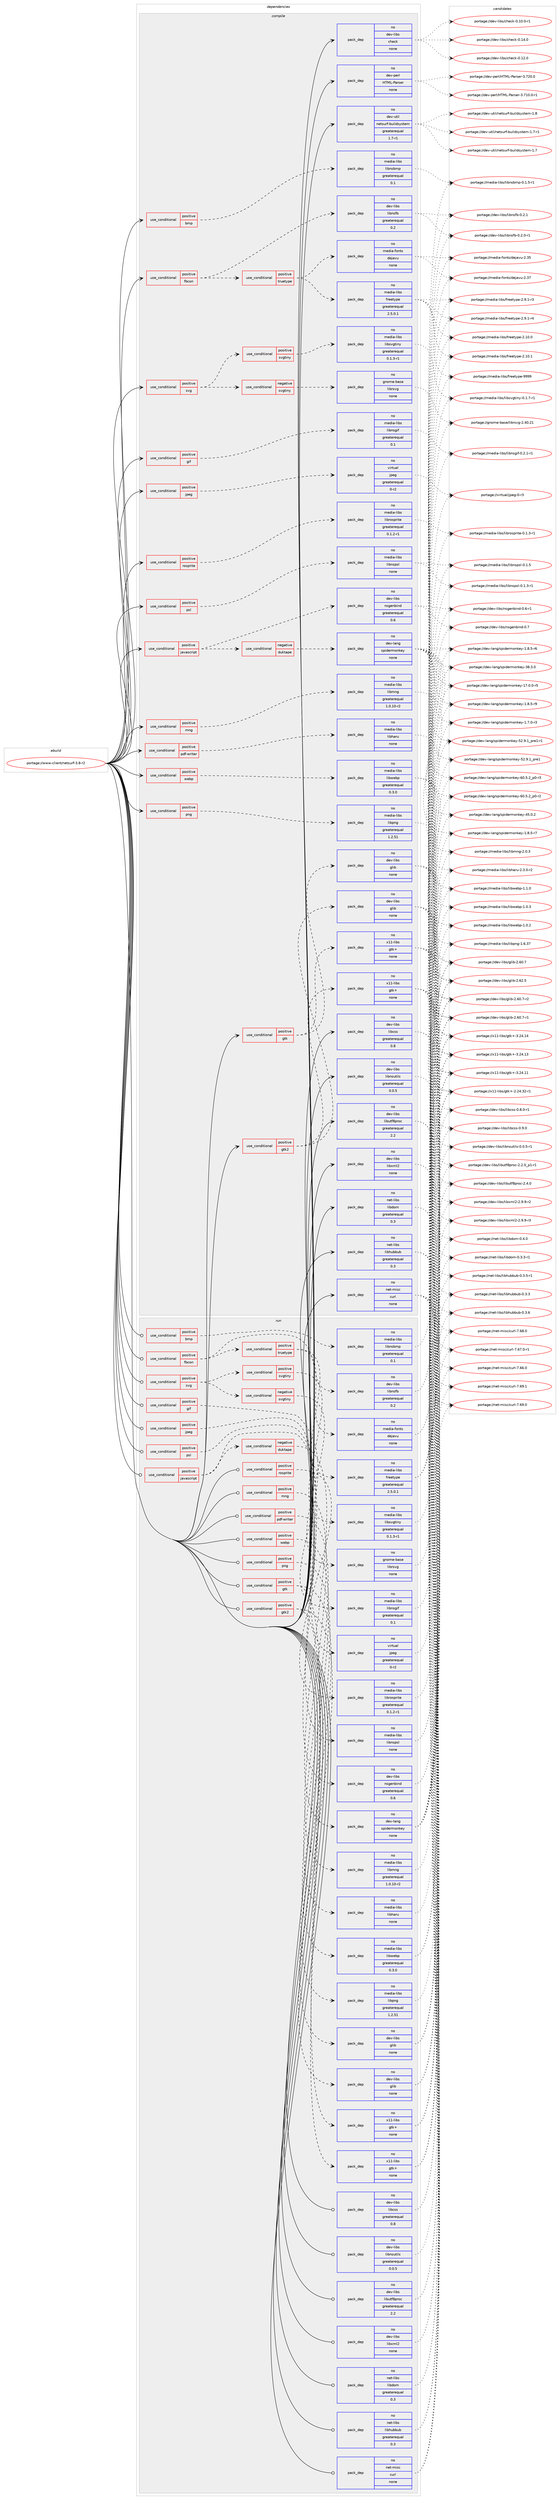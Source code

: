digraph prolog {

# *************
# Graph options
# *************

newrank=true;
concentrate=true;
compound=true;
graph [rankdir=LR,fontname=Helvetica,fontsize=10,ranksep=1.5];#, ranksep=2.5, nodesep=0.2];
edge  [arrowhead=vee];
node  [fontname=Helvetica,fontsize=10];

# **********
# The ebuild
# **********

subgraph cluster_leftcol {
color=gray;
rank=same;
label=<<i>ebuild</i>>;
id [label="portage://www-client/netsurf-3.8-r2", color=red, width=4, href="../www-client/netsurf-3.8-r2.svg"];
}

# ****************
# The dependencies
# ****************

subgraph cluster_midcol {
color=gray;
label=<<i>dependencies</i>>;
subgraph cluster_compile {
fillcolor="#eeeeee";
style=filled;
label=<<i>compile</i>>;
subgraph cond820 {
dependency6310 [label=<<TABLE BORDER="0" CELLBORDER="1" CELLSPACING="0" CELLPADDING="4"><TR><TD ROWSPAN="3" CELLPADDING="10">use_conditional</TD></TR><TR><TD>positive</TD></TR><TR><TD>bmp</TD></TR></TABLE>>, shape=none, color=red];
subgraph pack5454 {
dependency6311 [label=<<TABLE BORDER="0" CELLBORDER="1" CELLSPACING="0" CELLPADDING="4" WIDTH="220"><TR><TD ROWSPAN="6" CELLPADDING="30">pack_dep</TD></TR><TR><TD WIDTH="110">no</TD></TR><TR><TD>media-libs</TD></TR><TR><TD>libnsbmp</TD></TR><TR><TD>greaterequal</TD></TR><TR><TD>0.1</TD></TR></TABLE>>, shape=none, color=blue];
}
dependency6310:e -> dependency6311:w [weight=20,style="dashed",arrowhead="vee"];
}
id:e -> dependency6310:w [weight=20,style="solid",arrowhead="vee"];
subgraph cond821 {
dependency6312 [label=<<TABLE BORDER="0" CELLBORDER="1" CELLSPACING="0" CELLPADDING="4"><TR><TD ROWSPAN="3" CELLPADDING="10">use_conditional</TD></TR><TR><TD>positive</TD></TR><TR><TD>fbcon</TD></TR></TABLE>>, shape=none, color=red];
subgraph pack5455 {
dependency6313 [label=<<TABLE BORDER="0" CELLBORDER="1" CELLSPACING="0" CELLPADDING="4" WIDTH="220"><TR><TD ROWSPAN="6" CELLPADDING="30">pack_dep</TD></TR><TR><TD WIDTH="110">no</TD></TR><TR><TD>dev-libs</TD></TR><TR><TD>libnsfb</TD></TR><TR><TD>greaterequal</TD></TR><TR><TD>0.2</TD></TR></TABLE>>, shape=none, color=blue];
}
dependency6312:e -> dependency6313:w [weight=20,style="dashed",arrowhead="vee"];
subgraph cond822 {
dependency6314 [label=<<TABLE BORDER="0" CELLBORDER="1" CELLSPACING="0" CELLPADDING="4"><TR><TD ROWSPAN="3" CELLPADDING="10">use_conditional</TD></TR><TR><TD>positive</TD></TR><TR><TD>truetype</TD></TR></TABLE>>, shape=none, color=red];
subgraph pack5456 {
dependency6315 [label=<<TABLE BORDER="0" CELLBORDER="1" CELLSPACING="0" CELLPADDING="4" WIDTH="220"><TR><TD ROWSPAN="6" CELLPADDING="30">pack_dep</TD></TR><TR><TD WIDTH="110">no</TD></TR><TR><TD>media-fonts</TD></TR><TR><TD>dejavu</TD></TR><TR><TD>none</TD></TR><TR><TD></TD></TR></TABLE>>, shape=none, color=blue];
}
dependency6314:e -> dependency6315:w [weight=20,style="dashed",arrowhead="vee"];
subgraph pack5457 {
dependency6316 [label=<<TABLE BORDER="0" CELLBORDER="1" CELLSPACING="0" CELLPADDING="4" WIDTH="220"><TR><TD ROWSPAN="6" CELLPADDING="30">pack_dep</TD></TR><TR><TD WIDTH="110">no</TD></TR><TR><TD>media-libs</TD></TR><TR><TD>freetype</TD></TR><TR><TD>greaterequal</TD></TR><TR><TD>2.5.0.1</TD></TR></TABLE>>, shape=none, color=blue];
}
dependency6314:e -> dependency6316:w [weight=20,style="dashed",arrowhead="vee"];
}
dependency6312:e -> dependency6314:w [weight=20,style="dashed",arrowhead="vee"];
}
id:e -> dependency6312:w [weight=20,style="solid",arrowhead="vee"];
subgraph cond823 {
dependency6317 [label=<<TABLE BORDER="0" CELLBORDER="1" CELLSPACING="0" CELLPADDING="4"><TR><TD ROWSPAN="3" CELLPADDING="10">use_conditional</TD></TR><TR><TD>positive</TD></TR><TR><TD>gif</TD></TR></TABLE>>, shape=none, color=red];
subgraph pack5458 {
dependency6318 [label=<<TABLE BORDER="0" CELLBORDER="1" CELLSPACING="0" CELLPADDING="4" WIDTH="220"><TR><TD ROWSPAN="6" CELLPADDING="30">pack_dep</TD></TR><TR><TD WIDTH="110">no</TD></TR><TR><TD>media-libs</TD></TR><TR><TD>libnsgif</TD></TR><TR><TD>greaterequal</TD></TR><TR><TD>0.1</TD></TR></TABLE>>, shape=none, color=blue];
}
dependency6317:e -> dependency6318:w [weight=20,style="dashed",arrowhead="vee"];
}
id:e -> dependency6317:w [weight=20,style="solid",arrowhead="vee"];
subgraph cond824 {
dependency6319 [label=<<TABLE BORDER="0" CELLBORDER="1" CELLSPACING="0" CELLPADDING="4"><TR><TD ROWSPAN="3" CELLPADDING="10">use_conditional</TD></TR><TR><TD>positive</TD></TR><TR><TD>gtk</TD></TR></TABLE>>, shape=none, color=red];
subgraph pack5459 {
dependency6320 [label=<<TABLE BORDER="0" CELLBORDER="1" CELLSPACING="0" CELLPADDING="4" WIDTH="220"><TR><TD ROWSPAN="6" CELLPADDING="30">pack_dep</TD></TR><TR><TD WIDTH="110">no</TD></TR><TR><TD>dev-libs</TD></TR><TR><TD>glib</TD></TR><TR><TD>none</TD></TR><TR><TD></TD></TR></TABLE>>, shape=none, color=blue];
}
dependency6319:e -> dependency6320:w [weight=20,style="dashed",arrowhead="vee"];
subgraph pack5460 {
dependency6321 [label=<<TABLE BORDER="0" CELLBORDER="1" CELLSPACING="0" CELLPADDING="4" WIDTH="220"><TR><TD ROWSPAN="6" CELLPADDING="30">pack_dep</TD></TR><TR><TD WIDTH="110">no</TD></TR><TR><TD>x11-libs</TD></TR><TR><TD>gtk+</TD></TR><TR><TD>none</TD></TR><TR><TD></TD></TR></TABLE>>, shape=none, color=blue];
}
dependency6319:e -> dependency6321:w [weight=20,style="dashed",arrowhead="vee"];
}
id:e -> dependency6319:w [weight=20,style="solid",arrowhead="vee"];
subgraph cond825 {
dependency6322 [label=<<TABLE BORDER="0" CELLBORDER="1" CELLSPACING="0" CELLPADDING="4"><TR><TD ROWSPAN="3" CELLPADDING="10">use_conditional</TD></TR><TR><TD>positive</TD></TR><TR><TD>gtk2</TD></TR></TABLE>>, shape=none, color=red];
subgraph pack5461 {
dependency6323 [label=<<TABLE BORDER="0" CELLBORDER="1" CELLSPACING="0" CELLPADDING="4" WIDTH="220"><TR><TD ROWSPAN="6" CELLPADDING="30">pack_dep</TD></TR><TR><TD WIDTH="110">no</TD></TR><TR><TD>dev-libs</TD></TR><TR><TD>glib</TD></TR><TR><TD>none</TD></TR><TR><TD></TD></TR></TABLE>>, shape=none, color=blue];
}
dependency6322:e -> dependency6323:w [weight=20,style="dashed",arrowhead="vee"];
subgraph pack5462 {
dependency6324 [label=<<TABLE BORDER="0" CELLBORDER="1" CELLSPACING="0" CELLPADDING="4" WIDTH="220"><TR><TD ROWSPAN="6" CELLPADDING="30">pack_dep</TD></TR><TR><TD WIDTH="110">no</TD></TR><TR><TD>x11-libs</TD></TR><TR><TD>gtk+</TD></TR><TR><TD>none</TD></TR><TR><TD></TD></TR></TABLE>>, shape=none, color=blue];
}
dependency6322:e -> dependency6324:w [weight=20,style="dashed",arrowhead="vee"];
}
id:e -> dependency6322:w [weight=20,style="solid",arrowhead="vee"];
subgraph cond826 {
dependency6325 [label=<<TABLE BORDER="0" CELLBORDER="1" CELLSPACING="0" CELLPADDING="4"><TR><TD ROWSPAN="3" CELLPADDING="10">use_conditional</TD></TR><TR><TD>positive</TD></TR><TR><TD>javascript</TD></TR></TABLE>>, shape=none, color=red];
subgraph pack5463 {
dependency6326 [label=<<TABLE BORDER="0" CELLBORDER="1" CELLSPACING="0" CELLPADDING="4" WIDTH="220"><TR><TD ROWSPAN="6" CELLPADDING="30">pack_dep</TD></TR><TR><TD WIDTH="110">no</TD></TR><TR><TD>dev-libs</TD></TR><TR><TD>nsgenbind</TD></TR><TR><TD>greaterequal</TD></TR><TR><TD>0.6</TD></TR></TABLE>>, shape=none, color=blue];
}
dependency6325:e -> dependency6326:w [weight=20,style="dashed",arrowhead="vee"];
subgraph cond827 {
dependency6327 [label=<<TABLE BORDER="0" CELLBORDER="1" CELLSPACING="0" CELLPADDING="4"><TR><TD ROWSPAN="3" CELLPADDING="10">use_conditional</TD></TR><TR><TD>negative</TD></TR><TR><TD>duktape</TD></TR></TABLE>>, shape=none, color=red];
subgraph pack5464 {
dependency6328 [label=<<TABLE BORDER="0" CELLBORDER="1" CELLSPACING="0" CELLPADDING="4" WIDTH="220"><TR><TD ROWSPAN="6" CELLPADDING="30">pack_dep</TD></TR><TR><TD WIDTH="110">no</TD></TR><TR><TD>dev-lang</TD></TR><TR><TD>spidermonkey</TD></TR><TR><TD>none</TD></TR><TR><TD></TD></TR></TABLE>>, shape=none, color=blue];
}
dependency6327:e -> dependency6328:w [weight=20,style="dashed",arrowhead="vee"];
}
dependency6325:e -> dependency6327:w [weight=20,style="dashed",arrowhead="vee"];
}
id:e -> dependency6325:w [weight=20,style="solid",arrowhead="vee"];
subgraph cond828 {
dependency6329 [label=<<TABLE BORDER="0" CELLBORDER="1" CELLSPACING="0" CELLPADDING="4"><TR><TD ROWSPAN="3" CELLPADDING="10">use_conditional</TD></TR><TR><TD>positive</TD></TR><TR><TD>jpeg</TD></TR></TABLE>>, shape=none, color=red];
subgraph pack5465 {
dependency6330 [label=<<TABLE BORDER="0" CELLBORDER="1" CELLSPACING="0" CELLPADDING="4" WIDTH="220"><TR><TD ROWSPAN="6" CELLPADDING="30">pack_dep</TD></TR><TR><TD WIDTH="110">no</TD></TR><TR><TD>virtual</TD></TR><TR><TD>jpeg</TD></TR><TR><TD>greaterequal</TD></TR><TR><TD>0-r2</TD></TR></TABLE>>, shape=none, color=blue];
}
dependency6329:e -> dependency6330:w [weight=20,style="dashed",arrowhead="vee"];
}
id:e -> dependency6329:w [weight=20,style="solid",arrowhead="vee"];
subgraph cond829 {
dependency6331 [label=<<TABLE BORDER="0" CELLBORDER="1" CELLSPACING="0" CELLPADDING="4"><TR><TD ROWSPAN="3" CELLPADDING="10">use_conditional</TD></TR><TR><TD>positive</TD></TR><TR><TD>mng</TD></TR></TABLE>>, shape=none, color=red];
subgraph pack5466 {
dependency6332 [label=<<TABLE BORDER="0" CELLBORDER="1" CELLSPACING="0" CELLPADDING="4" WIDTH="220"><TR><TD ROWSPAN="6" CELLPADDING="30">pack_dep</TD></TR><TR><TD WIDTH="110">no</TD></TR><TR><TD>media-libs</TD></TR><TR><TD>libmng</TD></TR><TR><TD>greaterequal</TD></TR><TR><TD>1.0.10-r2</TD></TR></TABLE>>, shape=none, color=blue];
}
dependency6331:e -> dependency6332:w [weight=20,style="dashed",arrowhead="vee"];
}
id:e -> dependency6331:w [weight=20,style="solid",arrowhead="vee"];
subgraph cond830 {
dependency6333 [label=<<TABLE BORDER="0" CELLBORDER="1" CELLSPACING="0" CELLPADDING="4"><TR><TD ROWSPAN="3" CELLPADDING="10">use_conditional</TD></TR><TR><TD>positive</TD></TR><TR><TD>pdf-writer</TD></TR></TABLE>>, shape=none, color=red];
subgraph pack5467 {
dependency6334 [label=<<TABLE BORDER="0" CELLBORDER="1" CELLSPACING="0" CELLPADDING="4" WIDTH="220"><TR><TD ROWSPAN="6" CELLPADDING="30">pack_dep</TD></TR><TR><TD WIDTH="110">no</TD></TR><TR><TD>media-libs</TD></TR><TR><TD>libharu</TD></TR><TR><TD>none</TD></TR><TR><TD></TD></TR></TABLE>>, shape=none, color=blue];
}
dependency6333:e -> dependency6334:w [weight=20,style="dashed",arrowhead="vee"];
}
id:e -> dependency6333:w [weight=20,style="solid",arrowhead="vee"];
subgraph cond831 {
dependency6335 [label=<<TABLE BORDER="0" CELLBORDER="1" CELLSPACING="0" CELLPADDING="4"><TR><TD ROWSPAN="3" CELLPADDING="10">use_conditional</TD></TR><TR><TD>positive</TD></TR><TR><TD>png</TD></TR></TABLE>>, shape=none, color=red];
subgraph pack5468 {
dependency6336 [label=<<TABLE BORDER="0" CELLBORDER="1" CELLSPACING="0" CELLPADDING="4" WIDTH="220"><TR><TD ROWSPAN="6" CELLPADDING="30">pack_dep</TD></TR><TR><TD WIDTH="110">no</TD></TR><TR><TD>media-libs</TD></TR><TR><TD>libpng</TD></TR><TR><TD>greaterequal</TD></TR><TR><TD>1.2.51</TD></TR></TABLE>>, shape=none, color=blue];
}
dependency6335:e -> dependency6336:w [weight=20,style="dashed",arrowhead="vee"];
}
id:e -> dependency6335:w [weight=20,style="solid",arrowhead="vee"];
subgraph cond832 {
dependency6337 [label=<<TABLE BORDER="0" CELLBORDER="1" CELLSPACING="0" CELLPADDING="4"><TR><TD ROWSPAN="3" CELLPADDING="10">use_conditional</TD></TR><TR><TD>positive</TD></TR><TR><TD>psl</TD></TR></TABLE>>, shape=none, color=red];
subgraph pack5469 {
dependency6338 [label=<<TABLE BORDER="0" CELLBORDER="1" CELLSPACING="0" CELLPADDING="4" WIDTH="220"><TR><TD ROWSPAN="6" CELLPADDING="30">pack_dep</TD></TR><TR><TD WIDTH="110">no</TD></TR><TR><TD>media-libs</TD></TR><TR><TD>libnspsl</TD></TR><TR><TD>none</TD></TR><TR><TD></TD></TR></TABLE>>, shape=none, color=blue];
}
dependency6337:e -> dependency6338:w [weight=20,style="dashed",arrowhead="vee"];
}
id:e -> dependency6337:w [weight=20,style="solid",arrowhead="vee"];
subgraph cond833 {
dependency6339 [label=<<TABLE BORDER="0" CELLBORDER="1" CELLSPACING="0" CELLPADDING="4"><TR><TD ROWSPAN="3" CELLPADDING="10">use_conditional</TD></TR><TR><TD>positive</TD></TR><TR><TD>rosprite</TD></TR></TABLE>>, shape=none, color=red];
subgraph pack5470 {
dependency6340 [label=<<TABLE BORDER="0" CELLBORDER="1" CELLSPACING="0" CELLPADDING="4" WIDTH="220"><TR><TD ROWSPAN="6" CELLPADDING="30">pack_dep</TD></TR><TR><TD WIDTH="110">no</TD></TR><TR><TD>media-libs</TD></TR><TR><TD>librosprite</TD></TR><TR><TD>greaterequal</TD></TR><TR><TD>0.1.2-r1</TD></TR></TABLE>>, shape=none, color=blue];
}
dependency6339:e -> dependency6340:w [weight=20,style="dashed",arrowhead="vee"];
}
id:e -> dependency6339:w [weight=20,style="solid",arrowhead="vee"];
subgraph cond834 {
dependency6341 [label=<<TABLE BORDER="0" CELLBORDER="1" CELLSPACING="0" CELLPADDING="4"><TR><TD ROWSPAN="3" CELLPADDING="10">use_conditional</TD></TR><TR><TD>positive</TD></TR><TR><TD>svg</TD></TR></TABLE>>, shape=none, color=red];
subgraph cond835 {
dependency6342 [label=<<TABLE BORDER="0" CELLBORDER="1" CELLSPACING="0" CELLPADDING="4"><TR><TD ROWSPAN="3" CELLPADDING="10">use_conditional</TD></TR><TR><TD>positive</TD></TR><TR><TD>svgtiny</TD></TR></TABLE>>, shape=none, color=red];
subgraph pack5471 {
dependency6343 [label=<<TABLE BORDER="0" CELLBORDER="1" CELLSPACING="0" CELLPADDING="4" WIDTH="220"><TR><TD ROWSPAN="6" CELLPADDING="30">pack_dep</TD></TR><TR><TD WIDTH="110">no</TD></TR><TR><TD>media-libs</TD></TR><TR><TD>libsvgtiny</TD></TR><TR><TD>greaterequal</TD></TR><TR><TD>0.1.3-r1</TD></TR></TABLE>>, shape=none, color=blue];
}
dependency6342:e -> dependency6343:w [weight=20,style="dashed",arrowhead="vee"];
}
dependency6341:e -> dependency6342:w [weight=20,style="dashed",arrowhead="vee"];
subgraph cond836 {
dependency6344 [label=<<TABLE BORDER="0" CELLBORDER="1" CELLSPACING="0" CELLPADDING="4"><TR><TD ROWSPAN="3" CELLPADDING="10">use_conditional</TD></TR><TR><TD>negative</TD></TR><TR><TD>svgtiny</TD></TR></TABLE>>, shape=none, color=red];
subgraph pack5472 {
dependency6345 [label=<<TABLE BORDER="0" CELLBORDER="1" CELLSPACING="0" CELLPADDING="4" WIDTH="220"><TR><TD ROWSPAN="6" CELLPADDING="30">pack_dep</TD></TR><TR><TD WIDTH="110">no</TD></TR><TR><TD>gnome-base</TD></TR><TR><TD>librsvg</TD></TR><TR><TD>none</TD></TR><TR><TD></TD></TR></TABLE>>, shape=none, color=blue];
}
dependency6344:e -> dependency6345:w [weight=20,style="dashed",arrowhead="vee"];
}
dependency6341:e -> dependency6344:w [weight=20,style="dashed",arrowhead="vee"];
}
id:e -> dependency6341:w [weight=20,style="solid",arrowhead="vee"];
subgraph cond837 {
dependency6346 [label=<<TABLE BORDER="0" CELLBORDER="1" CELLSPACING="0" CELLPADDING="4"><TR><TD ROWSPAN="3" CELLPADDING="10">use_conditional</TD></TR><TR><TD>positive</TD></TR><TR><TD>webp</TD></TR></TABLE>>, shape=none, color=red];
subgraph pack5473 {
dependency6347 [label=<<TABLE BORDER="0" CELLBORDER="1" CELLSPACING="0" CELLPADDING="4" WIDTH="220"><TR><TD ROWSPAN="6" CELLPADDING="30">pack_dep</TD></TR><TR><TD WIDTH="110">no</TD></TR><TR><TD>media-libs</TD></TR><TR><TD>libwebp</TD></TR><TR><TD>greaterequal</TD></TR><TR><TD>0.3.0</TD></TR></TABLE>>, shape=none, color=blue];
}
dependency6346:e -> dependency6347:w [weight=20,style="dashed",arrowhead="vee"];
}
id:e -> dependency6346:w [weight=20,style="solid",arrowhead="vee"];
subgraph pack5474 {
dependency6348 [label=<<TABLE BORDER="0" CELLBORDER="1" CELLSPACING="0" CELLPADDING="4" WIDTH="220"><TR><TD ROWSPAN="6" CELLPADDING="30">pack_dep</TD></TR><TR><TD WIDTH="110">no</TD></TR><TR><TD>dev-libs</TD></TR><TR><TD>check</TD></TR><TR><TD>none</TD></TR><TR><TD></TD></TR></TABLE>>, shape=none, color=blue];
}
id:e -> dependency6348:w [weight=20,style="solid",arrowhead="vee"];
subgraph pack5475 {
dependency6349 [label=<<TABLE BORDER="0" CELLBORDER="1" CELLSPACING="0" CELLPADDING="4" WIDTH="220"><TR><TD ROWSPAN="6" CELLPADDING="30">pack_dep</TD></TR><TR><TD WIDTH="110">no</TD></TR><TR><TD>dev-libs</TD></TR><TR><TD>libcss</TD></TR><TR><TD>greaterequal</TD></TR><TR><TD>0.8</TD></TR></TABLE>>, shape=none, color=blue];
}
id:e -> dependency6349:w [weight=20,style="solid",arrowhead="vee"];
subgraph pack5476 {
dependency6350 [label=<<TABLE BORDER="0" CELLBORDER="1" CELLSPACING="0" CELLPADDING="4" WIDTH="220"><TR><TD ROWSPAN="6" CELLPADDING="30">pack_dep</TD></TR><TR><TD WIDTH="110">no</TD></TR><TR><TD>dev-libs</TD></TR><TR><TD>libnsutils</TD></TR><TR><TD>greaterequal</TD></TR><TR><TD>0.0.5</TD></TR></TABLE>>, shape=none, color=blue];
}
id:e -> dependency6350:w [weight=20,style="solid",arrowhead="vee"];
subgraph pack5477 {
dependency6351 [label=<<TABLE BORDER="0" CELLBORDER="1" CELLSPACING="0" CELLPADDING="4" WIDTH="220"><TR><TD ROWSPAN="6" CELLPADDING="30">pack_dep</TD></TR><TR><TD WIDTH="110">no</TD></TR><TR><TD>dev-libs</TD></TR><TR><TD>libutf8proc</TD></TR><TR><TD>greaterequal</TD></TR><TR><TD>2.2</TD></TR></TABLE>>, shape=none, color=blue];
}
id:e -> dependency6351:w [weight=20,style="solid",arrowhead="vee"];
subgraph pack5478 {
dependency6352 [label=<<TABLE BORDER="0" CELLBORDER="1" CELLSPACING="0" CELLPADDING="4" WIDTH="220"><TR><TD ROWSPAN="6" CELLPADDING="30">pack_dep</TD></TR><TR><TD WIDTH="110">no</TD></TR><TR><TD>dev-libs</TD></TR><TR><TD>libxml2</TD></TR><TR><TD>none</TD></TR><TR><TD></TD></TR></TABLE>>, shape=none, color=blue];
}
id:e -> dependency6352:w [weight=20,style="solid",arrowhead="vee"];
subgraph pack5479 {
dependency6353 [label=<<TABLE BORDER="0" CELLBORDER="1" CELLSPACING="0" CELLPADDING="4" WIDTH="220"><TR><TD ROWSPAN="6" CELLPADDING="30">pack_dep</TD></TR><TR><TD WIDTH="110">no</TD></TR><TR><TD>dev-perl</TD></TR><TR><TD>HTML-Parser</TD></TR><TR><TD>none</TD></TR><TR><TD></TD></TR></TABLE>>, shape=none, color=blue];
}
id:e -> dependency6353:w [weight=20,style="solid",arrowhead="vee"];
subgraph pack5480 {
dependency6354 [label=<<TABLE BORDER="0" CELLBORDER="1" CELLSPACING="0" CELLPADDING="4" WIDTH="220"><TR><TD ROWSPAN="6" CELLPADDING="30">pack_dep</TD></TR><TR><TD WIDTH="110">no</TD></TR><TR><TD>dev-util</TD></TR><TR><TD>netsurf-buildsystem</TD></TR><TR><TD>greaterequal</TD></TR><TR><TD>1.7-r1</TD></TR></TABLE>>, shape=none, color=blue];
}
id:e -> dependency6354:w [weight=20,style="solid",arrowhead="vee"];
subgraph pack5481 {
dependency6355 [label=<<TABLE BORDER="0" CELLBORDER="1" CELLSPACING="0" CELLPADDING="4" WIDTH="220"><TR><TD ROWSPAN="6" CELLPADDING="30">pack_dep</TD></TR><TR><TD WIDTH="110">no</TD></TR><TR><TD>net-libs</TD></TR><TR><TD>libdom</TD></TR><TR><TD>greaterequal</TD></TR><TR><TD>0.3</TD></TR></TABLE>>, shape=none, color=blue];
}
id:e -> dependency6355:w [weight=20,style="solid",arrowhead="vee"];
subgraph pack5482 {
dependency6356 [label=<<TABLE BORDER="0" CELLBORDER="1" CELLSPACING="0" CELLPADDING="4" WIDTH="220"><TR><TD ROWSPAN="6" CELLPADDING="30">pack_dep</TD></TR><TR><TD WIDTH="110">no</TD></TR><TR><TD>net-libs</TD></TR><TR><TD>libhubbub</TD></TR><TR><TD>greaterequal</TD></TR><TR><TD>0.3</TD></TR></TABLE>>, shape=none, color=blue];
}
id:e -> dependency6356:w [weight=20,style="solid",arrowhead="vee"];
subgraph pack5483 {
dependency6357 [label=<<TABLE BORDER="0" CELLBORDER="1" CELLSPACING="0" CELLPADDING="4" WIDTH="220"><TR><TD ROWSPAN="6" CELLPADDING="30">pack_dep</TD></TR><TR><TD WIDTH="110">no</TD></TR><TR><TD>net-misc</TD></TR><TR><TD>curl</TD></TR><TR><TD>none</TD></TR><TR><TD></TD></TR></TABLE>>, shape=none, color=blue];
}
id:e -> dependency6357:w [weight=20,style="solid",arrowhead="vee"];
}
subgraph cluster_compileandrun {
fillcolor="#eeeeee";
style=filled;
label=<<i>compile and run</i>>;
}
subgraph cluster_run {
fillcolor="#eeeeee";
style=filled;
label=<<i>run</i>>;
subgraph cond838 {
dependency6358 [label=<<TABLE BORDER="0" CELLBORDER="1" CELLSPACING="0" CELLPADDING="4"><TR><TD ROWSPAN="3" CELLPADDING="10">use_conditional</TD></TR><TR><TD>positive</TD></TR><TR><TD>bmp</TD></TR></TABLE>>, shape=none, color=red];
subgraph pack5484 {
dependency6359 [label=<<TABLE BORDER="0" CELLBORDER="1" CELLSPACING="0" CELLPADDING="4" WIDTH="220"><TR><TD ROWSPAN="6" CELLPADDING="30">pack_dep</TD></TR><TR><TD WIDTH="110">no</TD></TR><TR><TD>media-libs</TD></TR><TR><TD>libnsbmp</TD></TR><TR><TD>greaterequal</TD></TR><TR><TD>0.1</TD></TR></TABLE>>, shape=none, color=blue];
}
dependency6358:e -> dependency6359:w [weight=20,style="dashed",arrowhead="vee"];
}
id:e -> dependency6358:w [weight=20,style="solid",arrowhead="odot"];
subgraph cond839 {
dependency6360 [label=<<TABLE BORDER="0" CELLBORDER="1" CELLSPACING="0" CELLPADDING="4"><TR><TD ROWSPAN="3" CELLPADDING="10">use_conditional</TD></TR><TR><TD>positive</TD></TR><TR><TD>fbcon</TD></TR></TABLE>>, shape=none, color=red];
subgraph pack5485 {
dependency6361 [label=<<TABLE BORDER="0" CELLBORDER="1" CELLSPACING="0" CELLPADDING="4" WIDTH="220"><TR><TD ROWSPAN="6" CELLPADDING="30">pack_dep</TD></TR><TR><TD WIDTH="110">no</TD></TR><TR><TD>dev-libs</TD></TR><TR><TD>libnsfb</TD></TR><TR><TD>greaterequal</TD></TR><TR><TD>0.2</TD></TR></TABLE>>, shape=none, color=blue];
}
dependency6360:e -> dependency6361:w [weight=20,style="dashed",arrowhead="vee"];
subgraph cond840 {
dependency6362 [label=<<TABLE BORDER="0" CELLBORDER="1" CELLSPACING="0" CELLPADDING="4"><TR><TD ROWSPAN="3" CELLPADDING="10">use_conditional</TD></TR><TR><TD>positive</TD></TR><TR><TD>truetype</TD></TR></TABLE>>, shape=none, color=red];
subgraph pack5486 {
dependency6363 [label=<<TABLE BORDER="0" CELLBORDER="1" CELLSPACING="0" CELLPADDING="4" WIDTH="220"><TR><TD ROWSPAN="6" CELLPADDING="30">pack_dep</TD></TR><TR><TD WIDTH="110">no</TD></TR><TR><TD>media-fonts</TD></TR><TR><TD>dejavu</TD></TR><TR><TD>none</TD></TR><TR><TD></TD></TR></TABLE>>, shape=none, color=blue];
}
dependency6362:e -> dependency6363:w [weight=20,style="dashed",arrowhead="vee"];
subgraph pack5487 {
dependency6364 [label=<<TABLE BORDER="0" CELLBORDER="1" CELLSPACING="0" CELLPADDING="4" WIDTH="220"><TR><TD ROWSPAN="6" CELLPADDING="30">pack_dep</TD></TR><TR><TD WIDTH="110">no</TD></TR><TR><TD>media-libs</TD></TR><TR><TD>freetype</TD></TR><TR><TD>greaterequal</TD></TR><TR><TD>2.5.0.1</TD></TR></TABLE>>, shape=none, color=blue];
}
dependency6362:e -> dependency6364:w [weight=20,style="dashed",arrowhead="vee"];
}
dependency6360:e -> dependency6362:w [weight=20,style="dashed",arrowhead="vee"];
}
id:e -> dependency6360:w [weight=20,style="solid",arrowhead="odot"];
subgraph cond841 {
dependency6365 [label=<<TABLE BORDER="0" CELLBORDER="1" CELLSPACING="0" CELLPADDING="4"><TR><TD ROWSPAN="3" CELLPADDING="10">use_conditional</TD></TR><TR><TD>positive</TD></TR><TR><TD>gif</TD></TR></TABLE>>, shape=none, color=red];
subgraph pack5488 {
dependency6366 [label=<<TABLE BORDER="0" CELLBORDER="1" CELLSPACING="0" CELLPADDING="4" WIDTH="220"><TR><TD ROWSPAN="6" CELLPADDING="30">pack_dep</TD></TR><TR><TD WIDTH="110">no</TD></TR><TR><TD>media-libs</TD></TR><TR><TD>libnsgif</TD></TR><TR><TD>greaterequal</TD></TR><TR><TD>0.1</TD></TR></TABLE>>, shape=none, color=blue];
}
dependency6365:e -> dependency6366:w [weight=20,style="dashed",arrowhead="vee"];
}
id:e -> dependency6365:w [weight=20,style="solid",arrowhead="odot"];
subgraph cond842 {
dependency6367 [label=<<TABLE BORDER="0" CELLBORDER="1" CELLSPACING="0" CELLPADDING="4"><TR><TD ROWSPAN="3" CELLPADDING="10">use_conditional</TD></TR><TR><TD>positive</TD></TR><TR><TD>gtk</TD></TR></TABLE>>, shape=none, color=red];
subgraph pack5489 {
dependency6368 [label=<<TABLE BORDER="0" CELLBORDER="1" CELLSPACING="0" CELLPADDING="4" WIDTH="220"><TR><TD ROWSPAN="6" CELLPADDING="30">pack_dep</TD></TR><TR><TD WIDTH="110">no</TD></TR><TR><TD>dev-libs</TD></TR><TR><TD>glib</TD></TR><TR><TD>none</TD></TR><TR><TD></TD></TR></TABLE>>, shape=none, color=blue];
}
dependency6367:e -> dependency6368:w [weight=20,style="dashed",arrowhead="vee"];
subgraph pack5490 {
dependency6369 [label=<<TABLE BORDER="0" CELLBORDER="1" CELLSPACING="0" CELLPADDING="4" WIDTH="220"><TR><TD ROWSPAN="6" CELLPADDING="30">pack_dep</TD></TR><TR><TD WIDTH="110">no</TD></TR><TR><TD>x11-libs</TD></TR><TR><TD>gtk+</TD></TR><TR><TD>none</TD></TR><TR><TD></TD></TR></TABLE>>, shape=none, color=blue];
}
dependency6367:e -> dependency6369:w [weight=20,style="dashed",arrowhead="vee"];
}
id:e -> dependency6367:w [weight=20,style="solid",arrowhead="odot"];
subgraph cond843 {
dependency6370 [label=<<TABLE BORDER="0" CELLBORDER="1" CELLSPACING="0" CELLPADDING="4"><TR><TD ROWSPAN="3" CELLPADDING="10">use_conditional</TD></TR><TR><TD>positive</TD></TR><TR><TD>gtk2</TD></TR></TABLE>>, shape=none, color=red];
subgraph pack5491 {
dependency6371 [label=<<TABLE BORDER="0" CELLBORDER="1" CELLSPACING="0" CELLPADDING="4" WIDTH="220"><TR><TD ROWSPAN="6" CELLPADDING="30">pack_dep</TD></TR><TR><TD WIDTH="110">no</TD></TR><TR><TD>dev-libs</TD></TR><TR><TD>glib</TD></TR><TR><TD>none</TD></TR><TR><TD></TD></TR></TABLE>>, shape=none, color=blue];
}
dependency6370:e -> dependency6371:w [weight=20,style="dashed",arrowhead="vee"];
subgraph pack5492 {
dependency6372 [label=<<TABLE BORDER="0" CELLBORDER="1" CELLSPACING="0" CELLPADDING="4" WIDTH="220"><TR><TD ROWSPAN="6" CELLPADDING="30">pack_dep</TD></TR><TR><TD WIDTH="110">no</TD></TR><TR><TD>x11-libs</TD></TR><TR><TD>gtk+</TD></TR><TR><TD>none</TD></TR><TR><TD></TD></TR></TABLE>>, shape=none, color=blue];
}
dependency6370:e -> dependency6372:w [weight=20,style="dashed",arrowhead="vee"];
}
id:e -> dependency6370:w [weight=20,style="solid",arrowhead="odot"];
subgraph cond844 {
dependency6373 [label=<<TABLE BORDER="0" CELLBORDER="1" CELLSPACING="0" CELLPADDING="4"><TR><TD ROWSPAN="3" CELLPADDING="10">use_conditional</TD></TR><TR><TD>positive</TD></TR><TR><TD>javascript</TD></TR></TABLE>>, shape=none, color=red];
subgraph pack5493 {
dependency6374 [label=<<TABLE BORDER="0" CELLBORDER="1" CELLSPACING="0" CELLPADDING="4" WIDTH="220"><TR><TD ROWSPAN="6" CELLPADDING="30">pack_dep</TD></TR><TR><TD WIDTH="110">no</TD></TR><TR><TD>dev-libs</TD></TR><TR><TD>nsgenbind</TD></TR><TR><TD>greaterequal</TD></TR><TR><TD>0.6</TD></TR></TABLE>>, shape=none, color=blue];
}
dependency6373:e -> dependency6374:w [weight=20,style="dashed",arrowhead="vee"];
subgraph cond845 {
dependency6375 [label=<<TABLE BORDER="0" CELLBORDER="1" CELLSPACING="0" CELLPADDING="4"><TR><TD ROWSPAN="3" CELLPADDING="10">use_conditional</TD></TR><TR><TD>negative</TD></TR><TR><TD>duktape</TD></TR></TABLE>>, shape=none, color=red];
subgraph pack5494 {
dependency6376 [label=<<TABLE BORDER="0" CELLBORDER="1" CELLSPACING="0" CELLPADDING="4" WIDTH="220"><TR><TD ROWSPAN="6" CELLPADDING="30">pack_dep</TD></TR><TR><TD WIDTH="110">no</TD></TR><TR><TD>dev-lang</TD></TR><TR><TD>spidermonkey</TD></TR><TR><TD>none</TD></TR><TR><TD></TD></TR></TABLE>>, shape=none, color=blue];
}
dependency6375:e -> dependency6376:w [weight=20,style="dashed",arrowhead="vee"];
}
dependency6373:e -> dependency6375:w [weight=20,style="dashed",arrowhead="vee"];
}
id:e -> dependency6373:w [weight=20,style="solid",arrowhead="odot"];
subgraph cond846 {
dependency6377 [label=<<TABLE BORDER="0" CELLBORDER="1" CELLSPACING="0" CELLPADDING="4"><TR><TD ROWSPAN="3" CELLPADDING="10">use_conditional</TD></TR><TR><TD>positive</TD></TR><TR><TD>jpeg</TD></TR></TABLE>>, shape=none, color=red];
subgraph pack5495 {
dependency6378 [label=<<TABLE BORDER="0" CELLBORDER="1" CELLSPACING="0" CELLPADDING="4" WIDTH="220"><TR><TD ROWSPAN="6" CELLPADDING="30">pack_dep</TD></TR><TR><TD WIDTH="110">no</TD></TR><TR><TD>virtual</TD></TR><TR><TD>jpeg</TD></TR><TR><TD>greaterequal</TD></TR><TR><TD>0-r2</TD></TR></TABLE>>, shape=none, color=blue];
}
dependency6377:e -> dependency6378:w [weight=20,style="dashed",arrowhead="vee"];
}
id:e -> dependency6377:w [weight=20,style="solid",arrowhead="odot"];
subgraph cond847 {
dependency6379 [label=<<TABLE BORDER="0" CELLBORDER="1" CELLSPACING="0" CELLPADDING="4"><TR><TD ROWSPAN="3" CELLPADDING="10">use_conditional</TD></TR><TR><TD>positive</TD></TR><TR><TD>mng</TD></TR></TABLE>>, shape=none, color=red];
subgraph pack5496 {
dependency6380 [label=<<TABLE BORDER="0" CELLBORDER="1" CELLSPACING="0" CELLPADDING="4" WIDTH="220"><TR><TD ROWSPAN="6" CELLPADDING="30">pack_dep</TD></TR><TR><TD WIDTH="110">no</TD></TR><TR><TD>media-libs</TD></TR><TR><TD>libmng</TD></TR><TR><TD>greaterequal</TD></TR><TR><TD>1.0.10-r2</TD></TR></TABLE>>, shape=none, color=blue];
}
dependency6379:e -> dependency6380:w [weight=20,style="dashed",arrowhead="vee"];
}
id:e -> dependency6379:w [weight=20,style="solid",arrowhead="odot"];
subgraph cond848 {
dependency6381 [label=<<TABLE BORDER="0" CELLBORDER="1" CELLSPACING="0" CELLPADDING="4"><TR><TD ROWSPAN="3" CELLPADDING="10">use_conditional</TD></TR><TR><TD>positive</TD></TR><TR><TD>pdf-writer</TD></TR></TABLE>>, shape=none, color=red];
subgraph pack5497 {
dependency6382 [label=<<TABLE BORDER="0" CELLBORDER="1" CELLSPACING="0" CELLPADDING="4" WIDTH="220"><TR><TD ROWSPAN="6" CELLPADDING="30">pack_dep</TD></TR><TR><TD WIDTH="110">no</TD></TR><TR><TD>media-libs</TD></TR><TR><TD>libharu</TD></TR><TR><TD>none</TD></TR><TR><TD></TD></TR></TABLE>>, shape=none, color=blue];
}
dependency6381:e -> dependency6382:w [weight=20,style="dashed",arrowhead="vee"];
}
id:e -> dependency6381:w [weight=20,style="solid",arrowhead="odot"];
subgraph cond849 {
dependency6383 [label=<<TABLE BORDER="0" CELLBORDER="1" CELLSPACING="0" CELLPADDING="4"><TR><TD ROWSPAN="3" CELLPADDING="10">use_conditional</TD></TR><TR><TD>positive</TD></TR><TR><TD>png</TD></TR></TABLE>>, shape=none, color=red];
subgraph pack5498 {
dependency6384 [label=<<TABLE BORDER="0" CELLBORDER="1" CELLSPACING="0" CELLPADDING="4" WIDTH="220"><TR><TD ROWSPAN="6" CELLPADDING="30">pack_dep</TD></TR><TR><TD WIDTH="110">no</TD></TR><TR><TD>media-libs</TD></TR><TR><TD>libpng</TD></TR><TR><TD>greaterequal</TD></TR><TR><TD>1.2.51</TD></TR></TABLE>>, shape=none, color=blue];
}
dependency6383:e -> dependency6384:w [weight=20,style="dashed",arrowhead="vee"];
}
id:e -> dependency6383:w [weight=20,style="solid",arrowhead="odot"];
subgraph cond850 {
dependency6385 [label=<<TABLE BORDER="0" CELLBORDER="1" CELLSPACING="0" CELLPADDING="4"><TR><TD ROWSPAN="3" CELLPADDING="10">use_conditional</TD></TR><TR><TD>positive</TD></TR><TR><TD>psl</TD></TR></TABLE>>, shape=none, color=red];
subgraph pack5499 {
dependency6386 [label=<<TABLE BORDER="0" CELLBORDER="1" CELLSPACING="0" CELLPADDING="4" WIDTH="220"><TR><TD ROWSPAN="6" CELLPADDING="30">pack_dep</TD></TR><TR><TD WIDTH="110">no</TD></TR><TR><TD>media-libs</TD></TR><TR><TD>libnspsl</TD></TR><TR><TD>none</TD></TR><TR><TD></TD></TR></TABLE>>, shape=none, color=blue];
}
dependency6385:e -> dependency6386:w [weight=20,style="dashed",arrowhead="vee"];
}
id:e -> dependency6385:w [weight=20,style="solid",arrowhead="odot"];
subgraph cond851 {
dependency6387 [label=<<TABLE BORDER="0" CELLBORDER="1" CELLSPACING="0" CELLPADDING="4"><TR><TD ROWSPAN="3" CELLPADDING="10">use_conditional</TD></TR><TR><TD>positive</TD></TR><TR><TD>rosprite</TD></TR></TABLE>>, shape=none, color=red];
subgraph pack5500 {
dependency6388 [label=<<TABLE BORDER="0" CELLBORDER="1" CELLSPACING="0" CELLPADDING="4" WIDTH="220"><TR><TD ROWSPAN="6" CELLPADDING="30">pack_dep</TD></TR><TR><TD WIDTH="110">no</TD></TR><TR><TD>media-libs</TD></TR><TR><TD>librosprite</TD></TR><TR><TD>greaterequal</TD></TR><TR><TD>0.1.2-r1</TD></TR></TABLE>>, shape=none, color=blue];
}
dependency6387:e -> dependency6388:w [weight=20,style="dashed",arrowhead="vee"];
}
id:e -> dependency6387:w [weight=20,style="solid",arrowhead="odot"];
subgraph cond852 {
dependency6389 [label=<<TABLE BORDER="0" CELLBORDER="1" CELLSPACING="0" CELLPADDING="4"><TR><TD ROWSPAN="3" CELLPADDING="10">use_conditional</TD></TR><TR><TD>positive</TD></TR><TR><TD>svg</TD></TR></TABLE>>, shape=none, color=red];
subgraph cond853 {
dependency6390 [label=<<TABLE BORDER="0" CELLBORDER="1" CELLSPACING="0" CELLPADDING="4"><TR><TD ROWSPAN="3" CELLPADDING="10">use_conditional</TD></TR><TR><TD>positive</TD></TR><TR><TD>svgtiny</TD></TR></TABLE>>, shape=none, color=red];
subgraph pack5501 {
dependency6391 [label=<<TABLE BORDER="0" CELLBORDER="1" CELLSPACING="0" CELLPADDING="4" WIDTH="220"><TR><TD ROWSPAN="6" CELLPADDING="30">pack_dep</TD></TR><TR><TD WIDTH="110">no</TD></TR><TR><TD>media-libs</TD></TR><TR><TD>libsvgtiny</TD></TR><TR><TD>greaterequal</TD></TR><TR><TD>0.1.3-r1</TD></TR></TABLE>>, shape=none, color=blue];
}
dependency6390:e -> dependency6391:w [weight=20,style="dashed",arrowhead="vee"];
}
dependency6389:e -> dependency6390:w [weight=20,style="dashed",arrowhead="vee"];
subgraph cond854 {
dependency6392 [label=<<TABLE BORDER="0" CELLBORDER="1" CELLSPACING="0" CELLPADDING="4"><TR><TD ROWSPAN="3" CELLPADDING="10">use_conditional</TD></TR><TR><TD>negative</TD></TR><TR><TD>svgtiny</TD></TR></TABLE>>, shape=none, color=red];
subgraph pack5502 {
dependency6393 [label=<<TABLE BORDER="0" CELLBORDER="1" CELLSPACING="0" CELLPADDING="4" WIDTH="220"><TR><TD ROWSPAN="6" CELLPADDING="30">pack_dep</TD></TR><TR><TD WIDTH="110">no</TD></TR><TR><TD>gnome-base</TD></TR><TR><TD>librsvg</TD></TR><TR><TD>none</TD></TR><TR><TD></TD></TR></TABLE>>, shape=none, color=blue];
}
dependency6392:e -> dependency6393:w [weight=20,style="dashed",arrowhead="vee"];
}
dependency6389:e -> dependency6392:w [weight=20,style="dashed",arrowhead="vee"];
}
id:e -> dependency6389:w [weight=20,style="solid",arrowhead="odot"];
subgraph cond855 {
dependency6394 [label=<<TABLE BORDER="0" CELLBORDER="1" CELLSPACING="0" CELLPADDING="4"><TR><TD ROWSPAN="3" CELLPADDING="10">use_conditional</TD></TR><TR><TD>positive</TD></TR><TR><TD>webp</TD></TR></TABLE>>, shape=none, color=red];
subgraph pack5503 {
dependency6395 [label=<<TABLE BORDER="0" CELLBORDER="1" CELLSPACING="0" CELLPADDING="4" WIDTH="220"><TR><TD ROWSPAN="6" CELLPADDING="30">pack_dep</TD></TR><TR><TD WIDTH="110">no</TD></TR><TR><TD>media-libs</TD></TR><TR><TD>libwebp</TD></TR><TR><TD>greaterequal</TD></TR><TR><TD>0.3.0</TD></TR></TABLE>>, shape=none, color=blue];
}
dependency6394:e -> dependency6395:w [weight=20,style="dashed",arrowhead="vee"];
}
id:e -> dependency6394:w [weight=20,style="solid",arrowhead="odot"];
subgraph pack5504 {
dependency6396 [label=<<TABLE BORDER="0" CELLBORDER="1" CELLSPACING="0" CELLPADDING="4" WIDTH="220"><TR><TD ROWSPAN="6" CELLPADDING="30">pack_dep</TD></TR><TR><TD WIDTH="110">no</TD></TR><TR><TD>dev-libs</TD></TR><TR><TD>libcss</TD></TR><TR><TD>greaterequal</TD></TR><TR><TD>0.8</TD></TR></TABLE>>, shape=none, color=blue];
}
id:e -> dependency6396:w [weight=20,style="solid",arrowhead="odot"];
subgraph pack5505 {
dependency6397 [label=<<TABLE BORDER="0" CELLBORDER="1" CELLSPACING="0" CELLPADDING="4" WIDTH="220"><TR><TD ROWSPAN="6" CELLPADDING="30">pack_dep</TD></TR><TR><TD WIDTH="110">no</TD></TR><TR><TD>dev-libs</TD></TR><TR><TD>libnsutils</TD></TR><TR><TD>greaterequal</TD></TR><TR><TD>0.0.5</TD></TR></TABLE>>, shape=none, color=blue];
}
id:e -> dependency6397:w [weight=20,style="solid",arrowhead="odot"];
subgraph pack5506 {
dependency6398 [label=<<TABLE BORDER="0" CELLBORDER="1" CELLSPACING="0" CELLPADDING="4" WIDTH="220"><TR><TD ROWSPAN="6" CELLPADDING="30">pack_dep</TD></TR><TR><TD WIDTH="110">no</TD></TR><TR><TD>dev-libs</TD></TR><TR><TD>libutf8proc</TD></TR><TR><TD>greaterequal</TD></TR><TR><TD>2.2</TD></TR></TABLE>>, shape=none, color=blue];
}
id:e -> dependency6398:w [weight=20,style="solid",arrowhead="odot"];
subgraph pack5507 {
dependency6399 [label=<<TABLE BORDER="0" CELLBORDER="1" CELLSPACING="0" CELLPADDING="4" WIDTH="220"><TR><TD ROWSPAN="6" CELLPADDING="30">pack_dep</TD></TR><TR><TD WIDTH="110">no</TD></TR><TR><TD>dev-libs</TD></TR><TR><TD>libxml2</TD></TR><TR><TD>none</TD></TR><TR><TD></TD></TR></TABLE>>, shape=none, color=blue];
}
id:e -> dependency6399:w [weight=20,style="solid",arrowhead="odot"];
subgraph pack5508 {
dependency6400 [label=<<TABLE BORDER="0" CELLBORDER="1" CELLSPACING="0" CELLPADDING="4" WIDTH="220"><TR><TD ROWSPAN="6" CELLPADDING="30">pack_dep</TD></TR><TR><TD WIDTH="110">no</TD></TR><TR><TD>net-libs</TD></TR><TR><TD>libdom</TD></TR><TR><TD>greaterequal</TD></TR><TR><TD>0.3</TD></TR></TABLE>>, shape=none, color=blue];
}
id:e -> dependency6400:w [weight=20,style="solid",arrowhead="odot"];
subgraph pack5509 {
dependency6401 [label=<<TABLE BORDER="0" CELLBORDER="1" CELLSPACING="0" CELLPADDING="4" WIDTH="220"><TR><TD ROWSPAN="6" CELLPADDING="30">pack_dep</TD></TR><TR><TD WIDTH="110">no</TD></TR><TR><TD>net-libs</TD></TR><TR><TD>libhubbub</TD></TR><TR><TD>greaterequal</TD></TR><TR><TD>0.3</TD></TR></TABLE>>, shape=none, color=blue];
}
id:e -> dependency6401:w [weight=20,style="solid",arrowhead="odot"];
subgraph pack5510 {
dependency6402 [label=<<TABLE BORDER="0" CELLBORDER="1" CELLSPACING="0" CELLPADDING="4" WIDTH="220"><TR><TD ROWSPAN="6" CELLPADDING="30">pack_dep</TD></TR><TR><TD WIDTH="110">no</TD></TR><TR><TD>net-misc</TD></TR><TR><TD>curl</TD></TR><TR><TD>none</TD></TR><TR><TD></TD></TR></TABLE>>, shape=none, color=blue];
}
id:e -> dependency6402:w [weight=20,style="solid",arrowhead="odot"];
}
}

# **************
# The candidates
# **************

subgraph cluster_choices {
rank=same;
color=gray;
label=<<i>candidates</i>>;

subgraph choice5454 {
color=black;
nodesep=1;
choice1091011001059745108105981154710810598110115981091124548464946534511449 [label="portage://media-libs/libnsbmp-0.1.5-r1", color=red, width=4,href="../media-libs/libnsbmp-0.1.5-r1.svg"];
dependency6311:e -> choice1091011001059745108105981154710810598110115981091124548464946534511449:w [style=dotted,weight="100"];
}
subgraph choice5455 {
color=black;
nodesep=1;
choice1001011184510810598115471081059811011510298454846504649 [label="portage://dev-libs/libnsfb-0.2.1", color=red, width=4,href="../dev-libs/libnsfb-0.2.1.svg"];
choice10010111845108105981154710810598110115102984548465046484511449 [label="portage://dev-libs/libnsfb-0.2.0-r1", color=red, width=4,href="../dev-libs/libnsfb-0.2.0-r1.svg"];
dependency6313:e -> choice1001011184510810598115471081059811011510298454846504649:w [style=dotted,weight="100"];
dependency6313:e -> choice10010111845108105981154710810598110115102984548465046484511449:w [style=dotted,weight="100"];
}
subgraph choice5456 {
color=black;
nodesep=1;
choice109101100105974510211111011611547100101106971181174550465155 [label="portage://media-fonts/dejavu-2.37", color=red, width=4,href="../media-fonts/dejavu-2.37.svg"];
choice109101100105974510211111011611547100101106971181174550465153 [label="portage://media-fonts/dejavu-2.35", color=red, width=4,href="../media-fonts/dejavu-2.35.svg"];
dependency6315:e -> choice109101100105974510211111011611547100101106971181174550465155:w [style=dotted,weight="100"];
dependency6315:e -> choice109101100105974510211111011611547100101106971181174550465153:w [style=dotted,weight="100"];
}
subgraph choice5457 {
color=black;
nodesep=1;
choice109101100105974510810598115471021141011011161211121014557575757 [label="portage://media-libs/freetype-9999", color=red, width=4,href="../media-libs/freetype-9999.svg"];
choice109101100105974510810598115471021141011011161211121014550465746494511452 [label="portage://media-libs/freetype-2.9.1-r4", color=red, width=4,href="../media-libs/freetype-2.9.1-r4.svg"];
choice109101100105974510810598115471021141011011161211121014550465746494511451 [label="portage://media-libs/freetype-2.9.1-r3", color=red, width=4,href="../media-libs/freetype-2.9.1-r3.svg"];
choice1091011001059745108105981154710211410110111612111210145504649484649 [label="portage://media-libs/freetype-2.10.1", color=red, width=4,href="../media-libs/freetype-2.10.1.svg"];
choice1091011001059745108105981154710211410110111612111210145504649484648 [label="portage://media-libs/freetype-2.10.0", color=red, width=4,href="../media-libs/freetype-2.10.0.svg"];
dependency6316:e -> choice109101100105974510810598115471021141011011161211121014557575757:w [style=dotted,weight="100"];
dependency6316:e -> choice109101100105974510810598115471021141011011161211121014550465746494511452:w [style=dotted,weight="100"];
dependency6316:e -> choice109101100105974510810598115471021141011011161211121014550465746494511451:w [style=dotted,weight="100"];
dependency6316:e -> choice1091011001059745108105981154710211410110111612111210145504649484649:w [style=dotted,weight="100"];
dependency6316:e -> choice1091011001059745108105981154710211410110111612111210145504649484648:w [style=dotted,weight="100"];
}
subgraph choice5458 {
color=black;
nodesep=1;
choice10910110010597451081059811547108105981101151031051024548465046494511449 [label="portage://media-libs/libnsgif-0.2.1-r1", color=red, width=4,href="../media-libs/libnsgif-0.2.1-r1.svg"];
dependency6318:e -> choice10910110010597451081059811547108105981101151031051024548465046494511449:w [style=dotted,weight="100"];
}
subgraph choice5459 {
color=black;
nodesep=1;
choice1001011184510810598115471031081059845504654504653 [label="portage://dev-libs/glib-2.62.5", color=red, width=4,href="../dev-libs/glib-2.62.5.svg"];
choice10010111845108105981154710310810598455046544846554511450 [label="portage://dev-libs/glib-2.60.7-r2", color=red, width=4,href="../dev-libs/glib-2.60.7-r2.svg"];
choice10010111845108105981154710310810598455046544846554511449 [label="portage://dev-libs/glib-2.60.7-r1", color=red, width=4,href="../dev-libs/glib-2.60.7-r1.svg"];
choice1001011184510810598115471031081059845504654484655 [label="portage://dev-libs/glib-2.60.7", color=red, width=4,href="../dev-libs/glib-2.60.7.svg"];
dependency6320:e -> choice1001011184510810598115471031081059845504654504653:w [style=dotted,weight="100"];
dependency6320:e -> choice10010111845108105981154710310810598455046544846554511450:w [style=dotted,weight="100"];
dependency6320:e -> choice10010111845108105981154710310810598455046544846554511449:w [style=dotted,weight="100"];
dependency6320:e -> choice1001011184510810598115471031081059845504654484655:w [style=dotted,weight="100"];
}
subgraph choice5460 {
color=black;
nodesep=1;
choice1204949451081059811547103116107434551465052464952 [label="portage://x11-libs/gtk+-3.24.14", color=red, width=4,href="../x11-libs/gtk+-3.24.14.svg"];
choice1204949451081059811547103116107434551465052464951 [label="portage://x11-libs/gtk+-3.24.13", color=red, width=4,href="../x11-libs/gtk+-3.24.13.svg"];
choice1204949451081059811547103116107434551465052464949 [label="portage://x11-libs/gtk+-3.24.11", color=red, width=4,href="../x11-libs/gtk+-3.24.11.svg"];
choice12049494510810598115471031161074345504650524651504511449 [label="portage://x11-libs/gtk+-2.24.32-r1", color=red, width=4,href="../x11-libs/gtk+-2.24.32-r1.svg"];
dependency6321:e -> choice1204949451081059811547103116107434551465052464952:w [style=dotted,weight="100"];
dependency6321:e -> choice1204949451081059811547103116107434551465052464951:w [style=dotted,weight="100"];
dependency6321:e -> choice1204949451081059811547103116107434551465052464949:w [style=dotted,weight="100"];
dependency6321:e -> choice12049494510810598115471031161074345504650524651504511449:w [style=dotted,weight="100"];
}
subgraph choice5461 {
color=black;
nodesep=1;
choice1001011184510810598115471031081059845504654504653 [label="portage://dev-libs/glib-2.62.5", color=red, width=4,href="../dev-libs/glib-2.62.5.svg"];
choice10010111845108105981154710310810598455046544846554511450 [label="portage://dev-libs/glib-2.60.7-r2", color=red, width=4,href="../dev-libs/glib-2.60.7-r2.svg"];
choice10010111845108105981154710310810598455046544846554511449 [label="portage://dev-libs/glib-2.60.7-r1", color=red, width=4,href="../dev-libs/glib-2.60.7-r1.svg"];
choice1001011184510810598115471031081059845504654484655 [label="portage://dev-libs/glib-2.60.7", color=red, width=4,href="../dev-libs/glib-2.60.7.svg"];
dependency6323:e -> choice1001011184510810598115471031081059845504654504653:w [style=dotted,weight="100"];
dependency6323:e -> choice10010111845108105981154710310810598455046544846554511450:w [style=dotted,weight="100"];
dependency6323:e -> choice10010111845108105981154710310810598455046544846554511449:w [style=dotted,weight="100"];
dependency6323:e -> choice1001011184510810598115471031081059845504654484655:w [style=dotted,weight="100"];
}
subgraph choice5462 {
color=black;
nodesep=1;
choice1204949451081059811547103116107434551465052464952 [label="portage://x11-libs/gtk+-3.24.14", color=red, width=4,href="../x11-libs/gtk+-3.24.14.svg"];
choice1204949451081059811547103116107434551465052464951 [label="portage://x11-libs/gtk+-3.24.13", color=red, width=4,href="../x11-libs/gtk+-3.24.13.svg"];
choice1204949451081059811547103116107434551465052464949 [label="portage://x11-libs/gtk+-3.24.11", color=red, width=4,href="../x11-libs/gtk+-3.24.11.svg"];
choice12049494510810598115471031161074345504650524651504511449 [label="portage://x11-libs/gtk+-2.24.32-r1", color=red, width=4,href="../x11-libs/gtk+-2.24.32-r1.svg"];
dependency6324:e -> choice1204949451081059811547103116107434551465052464952:w [style=dotted,weight="100"];
dependency6324:e -> choice1204949451081059811547103116107434551465052464951:w [style=dotted,weight="100"];
dependency6324:e -> choice1204949451081059811547103116107434551465052464949:w [style=dotted,weight="100"];
dependency6324:e -> choice12049494510810598115471031161074345504650524651504511449:w [style=dotted,weight="100"];
}
subgraph choice5463 {
color=black;
nodesep=1;
choice1001011184510810598115471101151031011109810511010045484655 [label="portage://dev-libs/nsgenbind-0.7", color=red, width=4,href="../dev-libs/nsgenbind-0.7.svg"];
choice10010111845108105981154711011510310111098105110100454846544511449 [label="portage://dev-libs/nsgenbind-0.6-r1", color=red, width=4,href="../dev-libs/nsgenbind-0.6-r1.svg"];
dependency6326:e -> choice1001011184510810598115471101151031011109810511010045484655:w [style=dotted,weight="100"];
dependency6326:e -> choice10010111845108105981154711011510310111098105110100454846544511449:w [style=dotted,weight="100"];
}
subgraph choice5464 {
color=black;
nodesep=1;
choice1001011184510897110103471151121051001011141091111101071011214554484653465095112484511451 [label="portage://dev-lang/spidermonkey-60.5.2_p0-r3", color=red, width=4,href="../dev-lang/spidermonkey-60.5.2_p0-r3.svg"];
choice1001011184510897110103471151121051001011141091111101071011214554484653465095112484511450 [label="portage://dev-lang/spidermonkey-60.5.2_p0-r2", color=red, width=4,href="../dev-lang/spidermonkey-60.5.2_p0-r2.svg"];
choice1001011184510897110103471151121051001011141091111101071011214553504657464995112114101494511449 [label="portage://dev-lang/spidermonkey-52.9.1_pre1-r1", color=red, width=4,href="../dev-lang/spidermonkey-52.9.1_pre1-r1.svg"];
choice100101118451089711010347115112105100101114109111110107101121455350465746499511211410149 [label="portage://dev-lang/spidermonkey-52.9.1_pre1", color=red, width=4,href="../dev-lang/spidermonkey-52.9.1_pre1.svg"];
choice10010111845108971101034711511210510010111410911111010710112145525346484650 [label="portage://dev-lang/spidermonkey-45.0.2", color=red, width=4,href="../dev-lang/spidermonkey-45.0.2.svg"];
choice10010111845108971101034711511210510010111410911111010710112145515646514648 [label="portage://dev-lang/spidermonkey-38.3.0", color=red, width=4,href="../dev-lang/spidermonkey-38.3.0.svg"];
choice100101118451089711010347115112105100101114109111110107101121454955464846484511453 [label="portage://dev-lang/spidermonkey-17.0.0-r5", color=red, width=4,href="../dev-lang/spidermonkey-17.0.0-r5.svg"];
choice1001011184510897110103471151121051001011141091111101071011214549465646534511457 [label="portage://dev-lang/spidermonkey-1.8.5-r9", color=red, width=4,href="../dev-lang/spidermonkey-1.8.5-r9.svg"];
choice1001011184510897110103471151121051001011141091111101071011214549465646534511455 [label="portage://dev-lang/spidermonkey-1.8.5-r7", color=red, width=4,href="../dev-lang/spidermonkey-1.8.5-r7.svg"];
choice1001011184510897110103471151121051001011141091111101071011214549465646534511454 [label="portage://dev-lang/spidermonkey-1.8.5-r6", color=red, width=4,href="../dev-lang/spidermonkey-1.8.5-r6.svg"];
choice1001011184510897110103471151121051001011141091111101071011214549465546484511451 [label="portage://dev-lang/spidermonkey-1.7.0-r3", color=red, width=4,href="../dev-lang/spidermonkey-1.7.0-r3.svg"];
dependency6328:e -> choice1001011184510897110103471151121051001011141091111101071011214554484653465095112484511451:w [style=dotted,weight="100"];
dependency6328:e -> choice1001011184510897110103471151121051001011141091111101071011214554484653465095112484511450:w [style=dotted,weight="100"];
dependency6328:e -> choice1001011184510897110103471151121051001011141091111101071011214553504657464995112114101494511449:w [style=dotted,weight="100"];
dependency6328:e -> choice100101118451089711010347115112105100101114109111110107101121455350465746499511211410149:w [style=dotted,weight="100"];
dependency6328:e -> choice10010111845108971101034711511210510010111410911111010710112145525346484650:w [style=dotted,weight="100"];
dependency6328:e -> choice10010111845108971101034711511210510010111410911111010710112145515646514648:w [style=dotted,weight="100"];
dependency6328:e -> choice100101118451089711010347115112105100101114109111110107101121454955464846484511453:w [style=dotted,weight="100"];
dependency6328:e -> choice1001011184510897110103471151121051001011141091111101071011214549465646534511457:w [style=dotted,weight="100"];
dependency6328:e -> choice1001011184510897110103471151121051001011141091111101071011214549465646534511455:w [style=dotted,weight="100"];
dependency6328:e -> choice1001011184510897110103471151121051001011141091111101071011214549465646534511454:w [style=dotted,weight="100"];
dependency6328:e -> choice1001011184510897110103471151121051001011141091111101071011214549465546484511451:w [style=dotted,weight="100"];
}
subgraph choice5465 {
color=black;
nodesep=1;
choice118105114116117971084710611210110345484511451 [label="portage://virtual/jpeg-0-r3", color=red, width=4,href="../virtual/jpeg-0-r3.svg"];
dependency6330:e -> choice118105114116117971084710611210110345484511451:w [style=dotted,weight="100"];
}
subgraph choice5466 {
color=black;
nodesep=1;
choice1091011001059745108105981154710810598109110103455046484651 [label="portage://media-libs/libmng-2.0.3", color=red, width=4,href="../media-libs/libmng-2.0.3.svg"];
dependency6332:e -> choice1091011001059745108105981154710810598109110103455046484651:w [style=dotted,weight="100"];
}
subgraph choice5467 {
color=black;
nodesep=1;
choice1091011001059745108105981154710810598104971141174550465146484511450 [label="portage://media-libs/libharu-2.3.0-r2", color=red, width=4,href="../media-libs/libharu-2.3.0-r2.svg"];
dependency6334:e -> choice1091011001059745108105981154710810598104971141174550465146484511450:w [style=dotted,weight="100"];
}
subgraph choice5468 {
color=black;
nodesep=1;
choice109101100105974510810598115471081059811211010345494654465155 [label="portage://media-libs/libpng-1.6.37", color=red, width=4,href="../media-libs/libpng-1.6.37.svg"];
dependency6336:e -> choice109101100105974510810598115471081059811211010345494654465155:w [style=dotted,weight="100"];
}
subgraph choice5469 {
color=black;
nodesep=1;
choice1091011001059745108105981154710810598110115112115108454846494653 [label="portage://media-libs/libnspsl-0.1.5", color=red, width=4,href="../media-libs/libnspsl-0.1.5.svg"];
choice10910110010597451081059811547108105981101151121151084548464946514511449 [label="portage://media-libs/libnspsl-0.1.3-r1", color=red, width=4,href="../media-libs/libnspsl-0.1.3-r1.svg"];
dependency6338:e -> choice1091011001059745108105981154710810598110115112115108454846494653:w [style=dotted,weight="100"];
dependency6338:e -> choice10910110010597451081059811547108105981101151121151084548464946514511449:w [style=dotted,weight="100"];
}
subgraph choice5470 {
color=black;
nodesep=1;
choice10910110010597451081059811547108105981141111151121141051161014548464946514511449 [label="portage://media-libs/librosprite-0.1.3-r1", color=red, width=4,href="../media-libs/librosprite-0.1.3-r1.svg"];
dependency6340:e -> choice10910110010597451081059811547108105981141111151121141051161014548464946514511449:w [style=dotted,weight="100"];
}
subgraph choice5471 {
color=black;
nodesep=1;
choice10910110010597451081059811547108105981151181031161051101214548464946554511449 [label="portage://media-libs/libsvgtiny-0.1.7-r1", color=red, width=4,href="../media-libs/libsvgtiny-0.1.7-r1.svg"];
dependency6343:e -> choice10910110010597451081059811547108105981151181031161051101214548464946554511449:w [style=dotted,weight="100"];
}
subgraph choice5472 {
color=black;
nodesep=1;
choice10311011110910145989711510147108105981141151181034550465248465049 [label="portage://gnome-base/librsvg-2.40.21", color=red, width=4,href="../gnome-base/librsvg-2.40.21.svg"];
dependency6345:e -> choice10311011110910145989711510147108105981141151181034550465248465049:w [style=dotted,weight="100"];
}
subgraph choice5473 {
color=black;
nodesep=1;
choice109101100105974510810598115471081059811910198112454946494648 [label="portage://media-libs/libwebp-1.1.0", color=red, width=4,href="../media-libs/libwebp-1.1.0.svg"];
choice109101100105974510810598115471081059811910198112454946484651 [label="portage://media-libs/libwebp-1.0.3", color=red, width=4,href="../media-libs/libwebp-1.0.3.svg"];
choice109101100105974510810598115471081059811910198112454946484650 [label="portage://media-libs/libwebp-1.0.2", color=red, width=4,href="../media-libs/libwebp-1.0.2.svg"];
dependency6347:e -> choice109101100105974510810598115471081059811910198112454946494648:w [style=dotted,weight="100"];
dependency6347:e -> choice109101100105974510810598115471081059811910198112454946484651:w [style=dotted,weight="100"];
dependency6347:e -> choice109101100105974510810598115471081059811910198112454946484650:w [style=dotted,weight="100"];
}
subgraph choice5474 {
color=black;
nodesep=1;
choice100101118451081059811547991041019910745484649524648 [label="portage://dev-libs/check-0.14.0", color=red, width=4,href="../dev-libs/check-0.14.0.svg"];
choice100101118451081059811547991041019910745484649504648 [label="portage://dev-libs/check-0.12.0", color=red, width=4,href="../dev-libs/check-0.12.0.svg"];
choice1001011184510810598115479910410199107454846494846484511449 [label="portage://dev-libs/check-0.10.0-r1", color=red, width=4,href="../dev-libs/check-0.10.0-r1.svg"];
dependency6348:e -> choice100101118451081059811547991041019910745484649524648:w [style=dotted,weight="100"];
dependency6348:e -> choice100101118451081059811547991041019910745484649504648:w [style=dotted,weight="100"];
dependency6348:e -> choice1001011184510810598115479910410199107454846494846484511449:w [style=dotted,weight="100"];
}
subgraph choice5475 {
color=black;
nodesep=1;
choice1001011184510810598115471081059899115115454846574648 [label="portage://dev-libs/libcss-0.9.0", color=red, width=4,href="../dev-libs/libcss-0.9.0.svg"];
choice10010111845108105981154710810598991151154548465646484511449 [label="portage://dev-libs/libcss-0.8.0-r1", color=red, width=4,href="../dev-libs/libcss-0.8.0-r1.svg"];
dependency6349:e -> choice1001011184510810598115471081059899115115454846574648:w [style=dotted,weight="100"];
dependency6349:e -> choice10010111845108105981154710810598991151154548465646484511449:w [style=dotted,weight="100"];
}
subgraph choice5476 {
color=black;
nodesep=1;
choice100101118451081059811547108105981101151171161051081154548464846534511449 [label="portage://dev-libs/libnsutils-0.0.5-r1", color=red, width=4,href="../dev-libs/libnsutils-0.0.5-r1.svg"];
dependency6350:e -> choice100101118451081059811547108105981101151171161051081154548464846534511449:w [style=dotted,weight="100"];
}
subgraph choice5477 {
color=black;
nodesep=1;
choice100101118451081059811547108105981171161025611211411199455046524648 [label="portage://dev-libs/libutf8proc-2.4.0", color=red, width=4,href="../dev-libs/libutf8proc-2.4.0.svg"];
choice10010111845108105981154710810598117116102561121141119945504650464895112494511449 [label="portage://dev-libs/libutf8proc-2.2.0_p1-r1", color=red, width=4,href="../dev-libs/libutf8proc-2.2.0_p1-r1.svg"];
dependency6351:e -> choice100101118451081059811547108105981171161025611211411199455046524648:w [style=dotted,weight="100"];
dependency6351:e -> choice10010111845108105981154710810598117116102561121141119945504650464895112494511449:w [style=dotted,weight="100"];
}
subgraph choice5478 {
color=black;
nodesep=1;
choice10010111845108105981154710810598120109108504550465746574511451 [label="portage://dev-libs/libxml2-2.9.9-r3", color=red, width=4,href="../dev-libs/libxml2-2.9.9-r3.svg"];
choice10010111845108105981154710810598120109108504550465746574511450 [label="portage://dev-libs/libxml2-2.9.9-r2", color=red, width=4,href="../dev-libs/libxml2-2.9.9-r2.svg"];
dependency6352:e -> choice10010111845108105981154710810598120109108504550465746574511451:w [style=dotted,weight="100"];
dependency6352:e -> choice10010111845108105981154710810598120109108504550465746574511450:w [style=dotted,weight="100"];
}
subgraph choice5479 {
color=black;
nodesep=1;
choice1001011184511210111410847728477764580971141151011144551465550484648 [label="portage://dev-perl/HTML-Parser-3.720.0", color=red, width=4,href="../dev-perl/HTML-Parser-3.720.0.svg"];
choice10010111845112101114108477284777645809711411510111445514655494846484511449 [label="portage://dev-perl/HTML-Parser-3.710.0-r1", color=red, width=4,href="../dev-perl/HTML-Parser-3.710.0-r1.svg"];
dependency6353:e -> choice1001011184511210111410847728477764580971141151011144551465550484648:w [style=dotted,weight="100"];
dependency6353:e -> choice10010111845112101114108477284777645809711411510111445514655494846484511449:w [style=dotted,weight="100"];
}
subgraph choice5480 {
color=black;
nodesep=1;
choice1001011184511711610510847110101116115117114102459811710510810011512111511610110945494656 [label="portage://dev-util/netsurf-buildsystem-1.8", color=red, width=4,href="../dev-util/netsurf-buildsystem-1.8.svg"];
choice10010111845117116105108471101011161151171141024598117105108100115121115116101109454946554511449 [label="portage://dev-util/netsurf-buildsystem-1.7-r1", color=red, width=4,href="../dev-util/netsurf-buildsystem-1.7-r1.svg"];
choice1001011184511711610510847110101116115117114102459811710510810011512111511610110945494655 [label="portage://dev-util/netsurf-buildsystem-1.7", color=red, width=4,href="../dev-util/netsurf-buildsystem-1.7.svg"];
dependency6354:e -> choice1001011184511711610510847110101116115117114102459811710510810011512111511610110945494656:w [style=dotted,weight="100"];
dependency6354:e -> choice10010111845117116105108471101011161151171141024598117105108100115121115116101109454946554511449:w [style=dotted,weight="100"];
dependency6354:e -> choice1001011184511711610510847110101116115117114102459811710510810011512111511610110945494655:w [style=dotted,weight="100"];
}
subgraph choice5481 {
color=black;
nodesep=1;
choice11010111645108105981154710810598100111109454846524648 [label="portage://net-libs/libdom-0.4.0", color=red, width=4,href="../net-libs/libdom-0.4.0.svg"];
choice110101116451081059811547108105981001111094548465146514511449 [label="portage://net-libs/libdom-0.3.3-r1", color=red, width=4,href="../net-libs/libdom-0.3.3-r1.svg"];
dependency6355:e -> choice11010111645108105981154710810598100111109454846524648:w [style=dotted,weight="100"];
dependency6355:e -> choice110101116451081059811547108105981001111094548465146514511449:w [style=dotted,weight="100"];
}
subgraph choice5482 {
color=black;
nodesep=1;
choice11010111645108105981154710810598104117989811798454846514654 [label="portage://net-libs/libhubbub-0.3.6", color=red, width=4,href="../net-libs/libhubbub-0.3.6.svg"];
choice110101116451081059811547108105981041179898117984548465146534511449 [label="portage://net-libs/libhubbub-0.3.5-r1", color=red, width=4,href="../net-libs/libhubbub-0.3.5-r1.svg"];
choice11010111645108105981154710810598104117989811798454846514651 [label="portage://net-libs/libhubbub-0.3.3", color=red, width=4,href="../net-libs/libhubbub-0.3.3.svg"];
dependency6356:e -> choice11010111645108105981154710810598104117989811798454846514654:w [style=dotted,weight="100"];
dependency6356:e -> choice110101116451081059811547108105981041179898117984548465146534511449:w [style=dotted,weight="100"];
dependency6356:e -> choice11010111645108105981154710810598104117989811798454846514651:w [style=dotted,weight="100"];
}
subgraph choice5483 {
color=black;
nodesep=1;
choice1101011164510910511599479911711410845554654574649 [label="portage://net-misc/curl-7.69.1", color=red, width=4,href="../net-misc/curl-7.69.1.svg"];
choice1101011164510910511599479911711410845554654574648 [label="portage://net-misc/curl-7.69.0", color=red, width=4,href="../net-misc/curl-7.69.0.svg"];
choice1101011164510910511599479911711410845554654564648 [label="portage://net-misc/curl-7.68.0", color=red, width=4,href="../net-misc/curl-7.68.0.svg"];
choice11010111645109105115994799117114108455546545546484511449 [label="portage://net-misc/curl-7.67.0-r1", color=red, width=4,href="../net-misc/curl-7.67.0-r1.svg"];
choice1101011164510910511599479911711410845554654544648 [label="portage://net-misc/curl-7.66.0", color=red, width=4,href="../net-misc/curl-7.66.0.svg"];
dependency6357:e -> choice1101011164510910511599479911711410845554654574649:w [style=dotted,weight="100"];
dependency6357:e -> choice1101011164510910511599479911711410845554654574648:w [style=dotted,weight="100"];
dependency6357:e -> choice1101011164510910511599479911711410845554654564648:w [style=dotted,weight="100"];
dependency6357:e -> choice11010111645109105115994799117114108455546545546484511449:w [style=dotted,weight="100"];
dependency6357:e -> choice1101011164510910511599479911711410845554654544648:w [style=dotted,weight="100"];
}
subgraph choice5484 {
color=black;
nodesep=1;
choice1091011001059745108105981154710810598110115981091124548464946534511449 [label="portage://media-libs/libnsbmp-0.1.5-r1", color=red, width=4,href="../media-libs/libnsbmp-0.1.5-r1.svg"];
dependency6359:e -> choice1091011001059745108105981154710810598110115981091124548464946534511449:w [style=dotted,weight="100"];
}
subgraph choice5485 {
color=black;
nodesep=1;
choice1001011184510810598115471081059811011510298454846504649 [label="portage://dev-libs/libnsfb-0.2.1", color=red, width=4,href="../dev-libs/libnsfb-0.2.1.svg"];
choice10010111845108105981154710810598110115102984548465046484511449 [label="portage://dev-libs/libnsfb-0.2.0-r1", color=red, width=4,href="../dev-libs/libnsfb-0.2.0-r1.svg"];
dependency6361:e -> choice1001011184510810598115471081059811011510298454846504649:w [style=dotted,weight="100"];
dependency6361:e -> choice10010111845108105981154710810598110115102984548465046484511449:w [style=dotted,weight="100"];
}
subgraph choice5486 {
color=black;
nodesep=1;
choice109101100105974510211111011611547100101106971181174550465155 [label="portage://media-fonts/dejavu-2.37", color=red, width=4,href="../media-fonts/dejavu-2.37.svg"];
choice109101100105974510211111011611547100101106971181174550465153 [label="portage://media-fonts/dejavu-2.35", color=red, width=4,href="../media-fonts/dejavu-2.35.svg"];
dependency6363:e -> choice109101100105974510211111011611547100101106971181174550465155:w [style=dotted,weight="100"];
dependency6363:e -> choice109101100105974510211111011611547100101106971181174550465153:w [style=dotted,weight="100"];
}
subgraph choice5487 {
color=black;
nodesep=1;
choice109101100105974510810598115471021141011011161211121014557575757 [label="portage://media-libs/freetype-9999", color=red, width=4,href="../media-libs/freetype-9999.svg"];
choice109101100105974510810598115471021141011011161211121014550465746494511452 [label="portage://media-libs/freetype-2.9.1-r4", color=red, width=4,href="../media-libs/freetype-2.9.1-r4.svg"];
choice109101100105974510810598115471021141011011161211121014550465746494511451 [label="portage://media-libs/freetype-2.9.1-r3", color=red, width=4,href="../media-libs/freetype-2.9.1-r3.svg"];
choice1091011001059745108105981154710211410110111612111210145504649484649 [label="portage://media-libs/freetype-2.10.1", color=red, width=4,href="../media-libs/freetype-2.10.1.svg"];
choice1091011001059745108105981154710211410110111612111210145504649484648 [label="portage://media-libs/freetype-2.10.0", color=red, width=4,href="../media-libs/freetype-2.10.0.svg"];
dependency6364:e -> choice109101100105974510810598115471021141011011161211121014557575757:w [style=dotted,weight="100"];
dependency6364:e -> choice109101100105974510810598115471021141011011161211121014550465746494511452:w [style=dotted,weight="100"];
dependency6364:e -> choice109101100105974510810598115471021141011011161211121014550465746494511451:w [style=dotted,weight="100"];
dependency6364:e -> choice1091011001059745108105981154710211410110111612111210145504649484649:w [style=dotted,weight="100"];
dependency6364:e -> choice1091011001059745108105981154710211410110111612111210145504649484648:w [style=dotted,weight="100"];
}
subgraph choice5488 {
color=black;
nodesep=1;
choice10910110010597451081059811547108105981101151031051024548465046494511449 [label="portage://media-libs/libnsgif-0.2.1-r1", color=red, width=4,href="../media-libs/libnsgif-0.2.1-r1.svg"];
dependency6366:e -> choice10910110010597451081059811547108105981101151031051024548465046494511449:w [style=dotted,weight="100"];
}
subgraph choice5489 {
color=black;
nodesep=1;
choice1001011184510810598115471031081059845504654504653 [label="portage://dev-libs/glib-2.62.5", color=red, width=4,href="../dev-libs/glib-2.62.5.svg"];
choice10010111845108105981154710310810598455046544846554511450 [label="portage://dev-libs/glib-2.60.7-r2", color=red, width=4,href="../dev-libs/glib-2.60.7-r2.svg"];
choice10010111845108105981154710310810598455046544846554511449 [label="portage://dev-libs/glib-2.60.7-r1", color=red, width=4,href="../dev-libs/glib-2.60.7-r1.svg"];
choice1001011184510810598115471031081059845504654484655 [label="portage://dev-libs/glib-2.60.7", color=red, width=4,href="../dev-libs/glib-2.60.7.svg"];
dependency6368:e -> choice1001011184510810598115471031081059845504654504653:w [style=dotted,weight="100"];
dependency6368:e -> choice10010111845108105981154710310810598455046544846554511450:w [style=dotted,weight="100"];
dependency6368:e -> choice10010111845108105981154710310810598455046544846554511449:w [style=dotted,weight="100"];
dependency6368:e -> choice1001011184510810598115471031081059845504654484655:w [style=dotted,weight="100"];
}
subgraph choice5490 {
color=black;
nodesep=1;
choice1204949451081059811547103116107434551465052464952 [label="portage://x11-libs/gtk+-3.24.14", color=red, width=4,href="../x11-libs/gtk+-3.24.14.svg"];
choice1204949451081059811547103116107434551465052464951 [label="portage://x11-libs/gtk+-3.24.13", color=red, width=4,href="../x11-libs/gtk+-3.24.13.svg"];
choice1204949451081059811547103116107434551465052464949 [label="portage://x11-libs/gtk+-3.24.11", color=red, width=4,href="../x11-libs/gtk+-3.24.11.svg"];
choice12049494510810598115471031161074345504650524651504511449 [label="portage://x11-libs/gtk+-2.24.32-r1", color=red, width=4,href="../x11-libs/gtk+-2.24.32-r1.svg"];
dependency6369:e -> choice1204949451081059811547103116107434551465052464952:w [style=dotted,weight="100"];
dependency6369:e -> choice1204949451081059811547103116107434551465052464951:w [style=dotted,weight="100"];
dependency6369:e -> choice1204949451081059811547103116107434551465052464949:w [style=dotted,weight="100"];
dependency6369:e -> choice12049494510810598115471031161074345504650524651504511449:w [style=dotted,weight="100"];
}
subgraph choice5491 {
color=black;
nodesep=1;
choice1001011184510810598115471031081059845504654504653 [label="portage://dev-libs/glib-2.62.5", color=red, width=4,href="../dev-libs/glib-2.62.5.svg"];
choice10010111845108105981154710310810598455046544846554511450 [label="portage://dev-libs/glib-2.60.7-r2", color=red, width=4,href="../dev-libs/glib-2.60.7-r2.svg"];
choice10010111845108105981154710310810598455046544846554511449 [label="portage://dev-libs/glib-2.60.7-r1", color=red, width=4,href="../dev-libs/glib-2.60.7-r1.svg"];
choice1001011184510810598115471031081059845504654484655 [label="portage://dev-libs/glib-2.60.7", color=red, width=4,href="../dev-libs/glib-2.60.7.svg"];
dependency6371:e -> choice1001011184510810598115471031081059845504654504653:w [style=dotted,weight="100"];
dependency6371:e -> choice10010111845108105981154710310810598455046544846554511450:w [style=dotted,weight="100"];
dependency6371:e -> choice10010111845108105981154710310810598455046544846554511449:w [style=dotted,weight="100"];
dependency6371:e -> choice1001011184510810598115471031081059845504654484655:w [style=dotted,weight="100"];
}
subgraph choice5492 {
color=black;
nodesep=1;
choice1204949451081059811547103116107434551465052464952 [label="portage://x11-libs/gtk+-3.24.14", color=red, width=4,href="../x11-libs/gtk+-3.24.14.svg"];
choice1204949451081059811547103116107434551465052464951 [label="portage://x11-libs/gtk+-3.24.13", color=red, width=4,href="../x11-libs/gtk+-3.24.13.svg"];
choice1204949451081059811547103116107434551465052464949 [label="portage://x11-libs/gtk+-3.24.11", color=red, width=4,href="../x11-libs/gtk+-3.24.11.svg"];
choice12049494510810598115471031161074345504650524651504511449 [label="portage://x11-libs/gtk+-2.24.32-r1", color=red, width=4,href="../x11-libs/gtk+-2.24.32-r1.svg"];
dependency6372:e -> choice1204949451081059811547103116107434551465052464952:w [style=dotted,weight="100"];
dependency6372:e -> choice1204949451081059811547103116107434551465052464951:w [style=dotted,weight="100"];
dependency6372:e -> choice1204949451081059811547103116107434551465052464949:w [style=dotted,weight="100"];
dependency6372:e -> choice12049494510810598115471031161074345504650524651504511449:w [style=dotted,weight="100"];
}
subgraph choice5493 {
color=black;
nodesep=1;
choice1001011184510810598115471101151031011109810511010045484655 [label="portage://dev-libs/nsgenbind-0.7", color=red, width=4,href="../dev-libs/nsgenbind-0.7.svg"];
choice10010111845108105981154711011510310111098105110100454846544511449 [label="portage://dev-libs/nsgenbind-0.6-r1", color=red, width=4,href="../dev-libs/nsgenbind-0.6-r1.svg"];
dependency6374:e -> choice1001011184510810598115471101151031011109810511010045484655:w [style=dotted,weight="100"];
dependency6374:e -> choice10010111845108105981154711011510310111098105110100454846544511449:w [style=dotted,weight="100"];
}
subgraph choice5494 {
color=black;
nodesep=1;
choice1001011184510897110103471151121051001011141091111101071011214554484653465095112484511451 [label="portage://dev-lang/spidermonkey-60.5.2_p0-r3", color=red, width=4,href="../dev-lang/spidermonkey-60.5.2_p0-r3.svg"];
choice1001011184510897110103471151121051001011141091111101071011214554484653465095112484511450 [label="portage://dev-lang/spidermonkey-60.5.2_p0-r2", color=red, width=4,href="../dev-lang/spidermonkey-60.5.2_p0-r2.svg"];
choice1001011184510897110103471151121051001011141091111101071011214553504657464995112114101494511449 [label="portage://dev-lang/spidermonkey-52.9.1_pre1-r1", color=red, width=4,href="../dev-lang/spidermonkey-52.9.1_pre1-r1.svg"];
choice100101118451089711010347115112105100101114109111110107101121455350465746499511211410149 [label="portage://dev-lang/spidermonkey-52.9.1_pre1", color=red, width=4,href="../dev-lang/spidermonkey-52.9.1_pre1.svg"];
choice10010111845108971101034711511210510010111410911111010710112145525346484650 [label="portage://dev-lang/spidermonkey-45.0.2", color=red, width=4,href="../dev-lang/spidermonkey-45.0.2.svg"];
choice10010111845108971101034711511210510010111410911111010710112145515646514648 [label="portage://dev-lang/spidermonkey-38.3.0", color=red, width=4,href="../dev-lang/spidermonkey-38.3.0.svg"];
choice100101118451089711010347115112105100101114109111110107101121454955464846484511453 [label="portage://dev-lang/spidermonkey-17.0.0-r5", color=red, width=4,href="../dev-lang/spidermonkey-17.0.0-r5.svg"];
choice1001011184510897110103471151121051001011141091111101071011214549465646534511457 [label="portage://dev-lang/spidermonkey-1.8.5-r9", color=red, width=4,href="../dev-lang/spidermonkey-1.8.5-r9.svg"];
choice1001011184510897110103471151121051001011141091111101071011214549465646534511455 [label="portage://dev-lang/spidermonkey-1.8.5-r7", color=red, width=4,href="../dev-lang/spidermonkey-1.8.5-r7.svg"];
choice1001011184510897110103471151121051001011141091111101071011214549465646534511454 [label="portage://dev-lang/spidermonkey-1.8.5-r6", color=red, width=4,href="../dev-lang/spidermonkey-1.8.5-r6.svg"];
choice1001011184510897110103471151121051001011141091111101071011214549465546484511451 [label="portage://dev-lang/spidermonkey-1.7.0-r3", color=red, width=4,href="../dev-lang/spidermonkey-1.7.0-r3.svg"];
dependency6376:e -> choice1001011184510897110103471151121051001011141091111101071011214554484653465095112484511451:w [style=dotted,weight="100"];
dependency6376:e -> choice1001011184510897110103471151121051001011141091111101071011214554484653465095112484511450:w [style=dotted,weight="100"];
dependency6376:e -> choice1001011184510897110103471151121051001011141091111101071011214553504657464995112114101494511449:w [style=dotted,weight="100"];
dependency6376:e -> choice100101118451089711010347115112105100101114109111110107101121455350465746499511211410149:w [style=dotted,weight="100"];
dependency6376:e -> choice10010111845108971101034711511210510010111410911111010710112145525346484650:w [style=dotted,weight="100"];
dependency6376:e -> choice10010111845108971101034711511210510010111410911111010710112145515646514648:w [style=dotted,weight="100"];
dependency6376:e -> choice100101118451089711010347115112105100101114109111110107101121454955464846484511453:w [style=dotted,weight="100"];
dependency6376:e -> choice1001011184510897110103471151121051001011141091111101071011214549465646534511457:w [style=dotted,weight="100"];
dependency6376:e -> choice1001011184510897110103471151121051001011141091111101071011214549465646534511455:w [style=dotted,weight="100"];
dependency6376:e -> choice1001011184510897110103471151121051001011141091111101071011214549465646534511454:w [style=dotted,weight="100"];
dependency6376:e -> choice1001011184510897110103471151121051001011141091111101071011214549465546484511451:w [style=dotted,weight="100"];
}
subgraph choice5495 {
color=black;
nodesep=1;
choice118105114116117971084710611210110345484511451 [label="portage://virtual/jpeg-0-r3", color=red, width=4,href="../virtual/jpeg-0-r3.svg"];
dependency6378:e -> choice118105114116117971084710611210110345484511451:w [style=dotted,weight="100"];
}
subgraph choice5496 {
color=black;
nodesep=1;
choice1091011001059745108105981154710810598109110103455046484651 [label="portage://media-libs/libmng-2.0.3", color=red, width=4,href="../media-libs/libmng-2.0.3.svg"];
dependency6380:e -> choice1091011001059745108105981154710810598109110103455046484651:w [style=dotted,weight="100"];
}
subgraph choice5497 {
color=black;
nodesep=1;
choice1091011001059745108105981154710810598104971141174550465146484511450 [label="portage://media-libs/libharu-2.3.0-r2", color=red, width=4,href="../media-libs/libharu-2.3.0-r2.svg"];
dependency6382:e -> choice1091011001059745108105981154710810598104971141174550465146484511450:w [style=dotted,weight="100"];
}
subgraph choice5498 {
color=black;
nodesep=1;
choice109101100105974510810598115471081059811211010345494654465155 [label="portage://media-libs/libpng-1.6.37", color=red, width=4,href="../media-libs/libpng-1.6.37.svg"];
dependency6384:e -> choice109101100105974510810598115471081059811211010345494654465155:w [style=dotted,weight="100"];
}
subgraph choice5499 {
color=black;
nodesep=1;
choice1091011001059745108105981154710810598110115112115108454846494653 [label="portage://media-libs/libnspsl-0.1.5", color=red, width=4,href="../media-libs/libnspsl-0.1.5.svg"];
choice10910110010597451081059811547108105981101151121151084548464946514511449 [label="portage://media-libs/libnspsl-0.1.3-r1", color=red, width=4,href="../media-libs/libnspsl-0.1.3-r1.svg"];
dependency6386:e -> choice1091011001059745108105981154710810598110115112115108454846494653:w [style=dotted,weight="100"];
dependency6386:e -> choice10910110010597451081059811547108105981101151121151084548464946514511449:w [style=dotted,weight="100"];
}
subgraph choice5500 {
color=black;
nodesep=1;
choice10910110010597451081059811547108105981141111151121141051161014548464946514511449 [label="portage://media-libs/librosprite-0.1.3-r1", color=red, width=4,href="../media-libs/librosprite-0.1.3-r1.svg"];
dependency6388:e -> choice10910110010597451081059811547108105981141111151121141051161014548464946514511449:w [style=dotted,weight="100"];
}
subgraph choice5501 {
color=black;
nodesep=1;
choice10910110010597451081059811547108105981151181031161051101214548464946554511449 [label="portage://media-libs/libsvgtiny-0.1.7-r1", color=red, width=4,href="../media-libs/libsvgtiny-0.1.7-r1.svg"];
dependency6391:e -> choice10910110010597451081059811547108105981151181031161051101214548464946554511449:w [style=dotted,weight="100"];
}
subgraph choice5502 {
color=black;
nodesep=1;
choice10311011110910145989711510147108105981141151181034550465248465049 [label="portage://gnome-base/librsvg-2.40.21", color=red, width=4,href="../gnome-base/librsvg-2.40.21.svg"];
dependency6393:e -> choice10311011110910145989711510147108105981141151181034550465248465049:w [style=dotted,weight="100"];
}
subgraph choice5503 {
color=black;
nodesep=1;
choice109101100105974510810598115471081059811910198112454946494648 [label="portage://media-libs/libwebp-1.1.0", color=red, width=4,href="../media-libs/libwebp-1.1.0.svg"];
choice109101100105974510810598115471081059811910198112454946484651 [label="portage://media-libs/libwebp-1.0.3", color=red, width=4,href="../media-libs/libwebp-1.0.3.svg"];
choice109101100105974510810598115471081059811910198112454946484650 [label="portage://media-libs/libwebp-1.0.2", color=red, width=4,href="../media-libs/libwebp-1.0.2.svg"];
dependency6395:e -> choice109101100105974510810598115471081059811910198112454946494648:w [style=dotted,weight="100"];
dependency6395:e -> choice109101100105974510810598115471081059811910198112454946484651:w [style=dotted,weight="100"];
dependency6395:e -> choice109101100105974510810598115471081059811910198112454946484650:w [style=dotted,weight="100"];
}
subgraph choice5504 {
color=black;
nodesep=1;
choice1001011184510810598115471081059899115115454846574648 [label="portage://dev-libs/libcss-0.9.0", color=red, width=4,href="../dev-libs/libcss-0.9.0.svg"];
choice10010111845108105981154710810598991151154548465646484511449 [label="portage://dev-libs/libcss-0.8.0-r1", color=red, width=4,href="../dev-libs/libcss-0.8.0-r1.svg"];
dependency6396:e -> choice1001011184510810598115471081059899115115454846574648:w [style=dotted,weight="100"];
dependency6396:e -> choice10010111845108105981154710810598991151154548465646484511449:w [style=dotted,weight="100"];
}
subgraph choice5505 {
color=black;
nodesep=1;
choice100101118451081059811547108105981101151171161051081154548464846534511449 [label="portage://dev-libs/libnsutils-0.0.5-r1", color=red, width=4,href="../dev-libs/libnsutils-0.0.5-r1.svg"];
dependency6397:e -> choice100101118451081059811547108105981101151171161051081154548464846534511449:w [style=dotted,weight="100"];
}
subgraph choice5506 {
color=black;
nodesep=1;
choice100101118451081059811547108105981171161025611211411199455046524648 [label="portage://dev-libs/libutf8proc-2.4.0", color=red, width=4,href="../dev-libs/libutf8proc-2.4.0.svg"];
choice10010111845108105981154710810598117116102561121141119945504650464895112494511449 [label="portage://dev-libs/libutf8proc-2.2.0_p1-r1", color=red, width=4,href="../dev-libs/libutf8proc-2.2.0_p1-r1.svg"];
dependency6398:e -> choice100101118451081059811547108105981171161025611211411199455046524648:w [style=dotted,weight="100"];
dependency6398:e -> choice10010111845108105981154710810598117116102561121141119945504650464895112494511449:w [style=dotted,weight="100"];
}
subgraph choice5507 {
color=black;
nodesep=1;
choice10010111845108105981154710810598120109108504550465746574511451 [label="portage://dev-libs/libxml2-2.9.9-r3", color=red, width=4,href="../dev-libs/libxml2-2.9.9-r3.svg"];
choice10010111845108105981154710810598120109108504550465746574511450 [label="portage://dev-libs/libxml2-2.9.9-r2", color=red, width=4,href="../dev-libs/libxml2-2.9.9-r2.svg"];
dependency6399:e -> choice10010111845108105981154710810598120109108504550465746574511451:w [style=dotted,weight="100"];
dependency6399:e -> choice10010111845108105981154710810598120109108504550465746574511450:w [style=dotted,weight="100"];
}
subgraph choice5508 {
color=black;
nodesep=1;
choice11010111645108105981154710810598100111109454846524648 [label="portage://net-libs/libdom-0.4.0", color=red, width=4,href="../net-libs/libdom-0.4.0.svg"];
choice110101116451081059811547108105981001111094548465146514511449 [label="portage://net-libs/libdom-0.3.3-r1", color=red, width=4,href="../net-libs/libdom-0.3.3-r1.svg"];
dependency6400:e -> choice11010111645108105981154710810598100111109454846524648:w [style=dotted,weight="100"];
dependency6400:e -> choice110101116451081059811547108105981001111094548465146514511449:w [style=dotted,weight="100"];
}
subgraph choice5509 {
color=black;
nodesep=1;
choice11010111645108105981154710810598104117989811798454846514654 [label="portage://net-libs/libhubbub-0.3.6", color=red, width=4,href="../net-libs/libhubbub-0.3.6.svg"];
choice110101116451081059811547108105981041179898117984548465146534511449 [label="portage://net-libs/libhubbub-0.3.5-r1", color=red, width=4,href="../net-libs/libhubbub-0.3.5-r1.svg"];
choice11010111645108105981154710810598104117989811798454846514651 [label="portage://net-libs/libhubbub-0.3.3", color=red, width=4,href="../net-libs/libhubbub-0.3.3.svg"];
dependency6401:e -> choice11010111645108105981154710810598104117989811798454846514654:w [style=dotted,weight="100"];
dependency6401:e -> choice110101116451081059811547108105981041179898117984548465146534511449:w [style=dotted,weight="100"];
dependency6401:e -> choice11010111645108105981154710810598104117989811798454846514651:w [style=dotted,weight="100"];
}
subgraph choice5510 {
color=black;
nodesep=1;
choice1101011164510910511599479911711410845554654574649 [label="portage://net-misc/curl-7.69.1", color=red, width=4,href="../net-misc/curl-7.69.1.svg"];
choice1101011164510910511599479911711410845554654574648 [label="portage://net-misc/curl-7.69.0", color=red, width=4,href="../net-misc/curl-7.69.0.svg"];
choice1101011164510910511599479911711410845554654564648 [label="portage://net-misc/curl-7.68.0", color=red, width=4,href="../net-misc/curl-7.68.0.svg"];
choice11010111645109105115994799117114108455546545546484511449 [label="portage://net-misc/curl-7.67.0-r1", color=red, width=4,href="../net-misc/curl-7.67.0-r1.svg"];
choice1101011164510910511599479911711410845554654544648 [label="portage://net-misc/curl-7.66.0", color=red, width=4,href="../net-misc/curl-7.66.0.svg"];
dependency6402:e -> choice1101011164510910511599479911711410845554654574649:w [style=dotted,weight="100"];
dependency6402:e -> choice1101011164510910511599479911711410845554654574648:w [style=dotted,weight="100"];
dependency6402:e -> choice1101011164510910511599479911711410845554654564648:w [style=dotted,weight="100"];
dependency6402:e -> choice11010111645109105115994799117114108455546545546484511449:w [style=dotted,weight="100"];
dependency6402:e -> choice1101011164510910511599479911711410845554654544648:w [style=dotted,weight="100"];
}
}

}
